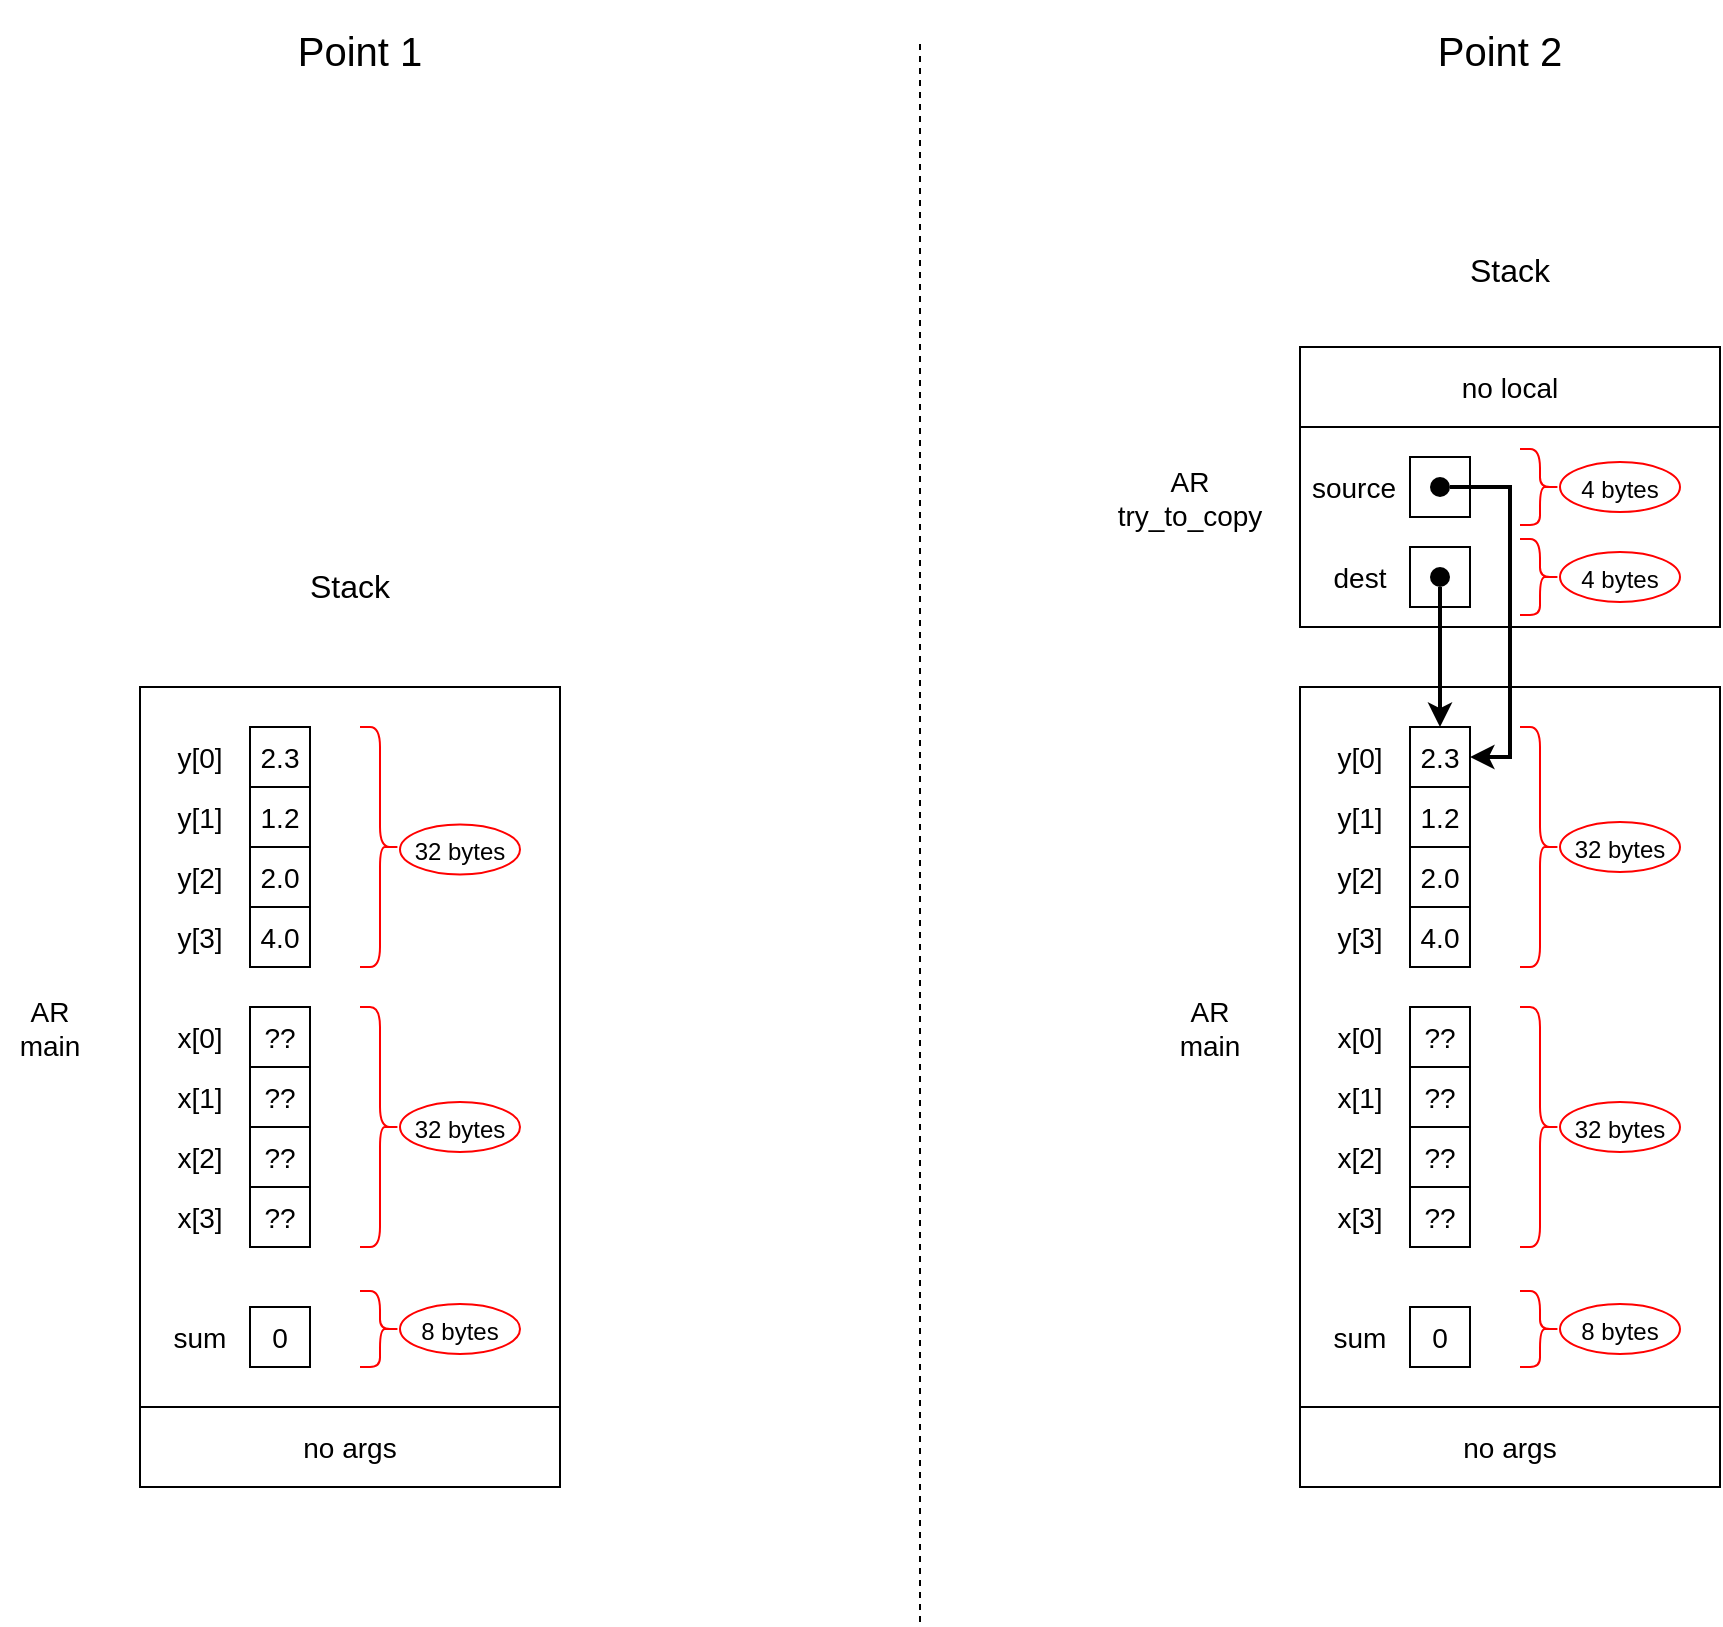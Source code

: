 <mxfile version="15.3.2" type="device" pages="3"><diagram id="lGMo6IQFbhf5PYQ6tMmh" name="A1"><mxGraphModel dx="1422" dy="794" grid="1" gridSize="10" guides="1" tooltips="1" connect="1" arrows="1" fold="1" page="1" pageScale="1" pageWidth="1100" pageHeight="850" math="0" shadow="0"><root><mxCell id="LYU6GocmiUhITjtpcnMV-0"/><mxCell id="LYU6GocmiUhITjtpcnMV-1" parent="LYU6GocmiUhITjtpcnMV-0"/><mxCell id="AJ4V7XT_SG3R0-N5jsiR-10" value="&lt;font style=&quot;font-size: 20px&quot;&gt;Point 1&lt;/font&gt;" style="text;html=1;strokeColor=none;fillColor=none;align=center;verticalAlign=middle;whiteSpace=wrap;rounded=0;fontSize=14;" parent="LYU6GocmiUhITjtpcnMV-1" vertex="1"><mxGeometry x="230" y="10" width="100" height="50" as="geometry"/></mxCell><mxCell id="AJ4V7XT_SG3R0-N5jsiR-12" value="&lt;font style=&quot;font-size: 16px&quot;&gt;Stack&lt;/font&gt;" style="text;html=1;strokeColor=none;fillColor=none;align=center;verticalAlign=middle;whiteSpace=wrap;rounded=0;fontSize=14;" parent="LYU6GocmiUhITjtpcnMV-1" vertex="1"><mxGeometry x="245" y="287.5" width="60" height="30" as="geometry"/></mxCell><mxCell id="AJ4V7XT_SG3R0-N5jsiR-14" value="&lt;font style=&quot;font-size: 14px&quot;&gt;AR&lt;br&gt;main&lt;br&gt;&lt;/font&gt;" style="text;html=1;strokeColor=none;fillColor=none;align=center;verticalAlign=middle;whiteSpace=wrap;rounded=0;fontSize=14;" parent="LYU6GocmiUhITjtpcnMV-1" vertex="1"><mxGeometry x="100" y="493.5" width="50" height="60" as="geometry"/></mxCell><mxCell id="AJ4V7XT_SG3R0-N5jsiR-8" value="" style="rounded=0;whiteSpace=wrap;html=1;fontSize=14;" parent="LYU6GocmiUhITjtpcnMV-1" vertex="1"><mxGeometry x="170" y="353.5" width="210" height="360" as="geometry"/></mxCell><mxCell id="AJ4V7XT_SG3R0-N5jsiR-9" value="no args" style="rounded=0;whiteSpace=wrap;html=1;fontSize=14;" parent="LYU6GocmiUhITjtpcnMV-1" vertex="1"><mxGeometry x="170" y="713.5" width="210" height="40" as="geometry"/></mxCell><mxCell id="AJ4V7XT_SG3R0-N5jsiR-15" value="??" style="rounded=0;whiteSpace=wrap;html=1;fontSize=14;" parent="LYU6GocmiUhITjtpcnMV-1" vertex="1"><mxGeometry x="225" y="513.5" width="30" height="30" as="geometry"/></mxCell><mxCell id="AJ4V7XT_SG3R0-N5jsiR-17" value="x[0]" style="text;html=1;strokeColor=none;fillColor=none;align=center;verticalAlign=middle;whiteSpace=wrap;rounded=0;fontSize=14;" parent="LYU6GocmiUhITjtpcnMV-1" vertex="1"><mxGeometry x="180" y="518.5" width="40" height="20" as="geometry"/></mxCell><mxCell id="AJ4V7XT_SG3R0-N5jsiR-19" value="??" style="rounded=0;whiteSpace=wrap;html=1;fontSize=14;" parent="LYU6GocmiUhITjtpcnMV-1" vertex="1"><mxGeometry x="225" y="543.5" width="30" height="30" as="geometry"/></mxCell><mxCell id="AJ4V7XT_SG3R0-N5jsiR-20" value="x[1]" style="text;html=1;strokeColor=none;fillColor=none;align=center;verticalAlign=middle;whiteSpace=wrap;rounded=0;fontSize=14;" parent="LYU6GocmiUhITjtpcnMV-1" vertex="1"><mxGeometry x="180" y="548.5" width="40" height="20" as="geometry"/></mxCell><mxCell id="AJ4V7XT_SG3R0-N5jsiR-21" value="??" style="rounded=0;whiteSpace=wrap;html=1;fontSize=14;" parent="LYU6GocmiUhITjtpcnMV-1" vertex="1"><mxGeometry x="225" y="573.5" width="30" height="30" as="geometry"/></mxCell><mxCell id="AJ4V7XT_SG3R0-N5jsiR-22" value="x[2]" style="text;html=1;strokeColor=none;fillColor=none;align=center;verticalAlign=middle;whiteSpace=wrap;rounded=0;fontSize=14;" parent="LYU6GocmiUhITjtpcnMV-1" vertex="1"><mxGeometry x="180" y="578.5" width="40" height="20" as="geometry"/></mxCell><mxCell id="AJ4V7XT_SG3R0-N5jsiR-23" value="??" style="rounded=0;whiteSpace=wrap;html=1;fontSize=14;" parent="LYU6GocmiUhITjtpcnMV-1" vertex="1"><mxGeometry x="225" y="603.5" width="30" height="30" as="geometry"/></mxCell><mxCell id="AJ4V7XT_SG3R0-N5jsiR-24" value="x[3]" style="text;html=1;strokeColor=none;fillColor=none;align=center;verticalAlign=middle;whiteSpace=wrap;rounded=0;fontSize=14;" parent="LYU6GocmiUhITjtpcnMV-1" vertex="1"><mxGeometry x="180" y="608.5" width="40" height="20" as="geometry"/></mxCell><mxCell id="AJ4V7XT_SG3R0-N5jsiR-25" value="2.3" style="rounded=0;whiteSpace=wrap;html=1;fontSize=14;" parent="LYU6GocmiUhITjtpcnMV-1" vertex="1"><mxGeometry x="225" y="373.5" width="30" height="30" as="geometry"/></mxCell><mxCell id="AJ4V7XT_SG3R0-N5jsiR-26" value="y[0]" style="text;html=1;strokeColor=none;fillColor=none;align=center;verticalAlign=middle;whiteSpace=wrap;rounded=0;fontSize=14;" parent="LYU6GocmiUhITjtpcnMV-1" vertex="1"><mxGeometry x="180" y="378.5" width="40" height="20" as="geometry"/></mxCell><mxCell id="AJ4V7XT_SG3R0-N5jsiR-27" value="1.2" style="rounded=0;whiteSpace=wrap;html=1;fontSize=14;" parent="LYU6GocmiUhITjtpcnMV-1" vertex="1"><mxGeometry x="225" y="403.5" width="30" height="30" as="geometry"/></mxCell><mxCell id="AJ4V7XT_SG3R0-N5jsiR-28" value="y[1]" style="text;html=1;strokeColor=none;fillColor=none;align=center;verticalAlign=middle;whiteSpace=wrap;rounded=0;fontSize=14;" parent="LYU6GocmiUhITjtpcnMV-1" vertex="1"><mxGeometry x="180" y="408.5" width="40" height="20" as="geometry"/></mxCell><mxCell id="AJ4V7XT_SG3R0-N5jsiR-29" value="2.0" style="rounded=0;whiteSpace=wrap;html=1;fontSize=14;" parent="LYU6GocmiUhITjtpcnMV-1" vertex="1"><mxGeometry x="225" y="433.5" width="30" height="30" as="geometry"/></mxCell><mxCell id="AJ4V7XT_SG3R0-N5jsiR-30" value="y[2]" style="text;html=1;strokeColor=none;fillColor=none;align=center;verticalAlign=middle;whiteSpace=wrap;rounded=0;fontSize=14;" parent="LYU6GocmiUhITjtpcnMV-1" vertex="1"><mxGeometry x="180" y="438.5" width="40" height="20" as="geometry"/></mxCell><mxCell id="AJ4V7XT_SG3R0-N5jsiR-31" value="4.0" style="rounded=0;whiteSpace=wrap;html=1;fontSize=14;" parent="LYU6GocmiUhITjtpcnMV-1" vertex="1"><mxGeometry x="225" y="463.5" width="30" height="30" as="geometry"/></mxCell><mxCell id="AJ4V7XT_SG3R0-N5jsiR-32" value="y[3]" style="text;html=1;strokeColor=none;fillColor=none;align=center;verticalAlign=middle;whiteSpace=wrap;rounded=0;fontSize=14;" parent="LYU6GocmiUhITjtpcnMV-1" vertex="1"><mxGeometry x="180" y="468.5" width="40" height="20" as="geometry"/></mxCell><mxCell id="AJ4V7XT_SG3R0-N5jsiR-33" value="0" style="rounded=0;whiteSpace=wrap;html=1;fontSize=14;" parent="LYU6GocmiUhITjtpcnMV-1" vertex="1"><mxGeometry x="225" y="663.5" width="30" height="30" as="geometry"/></mxCell><mxCell id="AJ4V7XT_SG3R0-N5jsiR-34" value="sum" style="text;html=1;strokeColor=none;fillColor=none;align=center;verticalAlign=middle;whiteSpace=wrap;rounded=0;fontSize=14;" parent="LYU6GocmiUhITjtpcnMV-1" vertex="1"><mxGeometry x="180" y="668.5" width="40" height="20" as="geometry"/></mxCell><mxCell id="AJ4V7XT_SG3R0-N5jsiR-35" value="" style="endArrow=none;dashed=1;html=1;fontSize=14;" parent="LYU6GocmiUhITjtpcnMV-1" edge="1"><mxGeometry width="50" height="50" relative="1" as="geometry"><mxPoint x="560" y="821" as="sourcePoint"/><mxPoint x="560" y="29" as="targetPoint"/></mxGeometry></mxCell><mxCell id="AJ4V7XT_SG3R0-N5jsiR-36" value="&lt;font style=&quot;font-size: 20px&quot;&gt;Point 2&lt;/font&gt;" style="text;html=1;strokeColor=none;fillColor=none;align=center;verticalAlign=middle;whiteSpace=wrap;rounded=0;fontSize=14;" parent="LYU6GocmiUhITjtpcnMV-1" vertex="1"><mxGeometry x="800" y="10" width="100" height="50" as="geometry"/></mxCell><mxCell id="AJ4V7XT_SG3R0-N5jsiR-37" value="&lt;font style=&quot;font-size: 16px&quot;&gt;Stack&lt;/font&gt;" style="text;html=1;strokeColor=none;fillColor=none;align=center;verticalAlign=middle;whiteSpace=wrap;rounded=0;fontSize=14;" parent="LYU6GocmiUhITjtpcnMV-1" vertex="1"><mxGeometry x="825" y="130" width="60" height="30" as="geometry"/></mxCell><mxCell id="AJ4V7XT_SG3R0-N5jsiR-79" value="&lt;font style=&quot;font-size: 14px&quot;&gt;AR&lt;br&gt;try_to_copy&lt;br&gt;&lt;/font&gt;" style="text;html=1;strokeColor=none;fillColor=none;align=center;verticalAlign=middle;whiteSpace=wrap;rounded=0;fontSize=14;" parent="LYU6GocmiUhITjtpcnMV-1" vertex="1"><mxGeometry x="650" y="228.5" width="90" height="60" as="geometry"/></mxCell><mxCell id="AJ4V7XT_SG3R0-N5jsiR-80" value="" style="rounded=0;whiteSpace=wrap;html=1;fontSize=14;" parent="LYU6GocmiUhITjtpcnMV-1" vertex="1"><mxGeometry x="750" y="223.5" width="210" height="100" as="geometry"/></mxCell><mxCell id="AJ4V7XT_SG3R0-N5jsiR-82" value="" style="rounded=0;whiteSpace=wrap;html=1;fontSize=14;" parent="LYU6GocmiUhITjtpcnMV-1" vertex="1"><mxGeometry x="805" y="283.5" width="30" height="30" as="geometry"/></mxCell><mxCell id="AJ4V7XT_SG3R0-N5jsiR-83" value="dest" style="text;html=1;strokeColor=none;fillColor=none;align=center;verticalAlign=middle;whiteSpace=wrap;rounded=0;fontSize=14;" parent="LYU6GocmiUhITjtpcnMV-1" vertex="1"><mxGeometry x="763" y="288.5" width="34" height="20" as="geometry"/></mxCell><mxCell id="AJ4V7XT_SG3R0-N5jsiR-90" value="" style="rounded=0;whiteSpace=wrap;html=1;fontSize=14;" parent="LYU6GocmiUhITjtpcnMV-1" vertex="1"><mxGeometry x="805" y="238.5" width="30" height="30" as="geometry"/></mxCell><mxCell id="AJ4V7XT_SG3R0-N5jsiR-91" value="source" style="text;html=1;strokeColor=none;fillColor=none;align=center;verticalAlign=middle;whiteSpace=wrap;rounded=0;fontSize=14;" parent="LYU6GocmiUhITjtpcnMV-1" vertex="1"><mxGeometry x="757" y="243.5" width="40" height="20" as="geometry"/></mxCell><mxCell id="AJ4V7XT_SG3R0-N5jsiR-100" value="no local" style="rounded=0;whiteSpace=wrap;html=1;fontSize=14;" parent="LYU6GocmiUhITjtpcnMV-1" vertex="1"><mxGeometry x="750" y="183.5" width="210" height="40" as="geometry"/></mxCell><mxCell id="AJ4V7XT_SG3R0-N5jsiR-104" value="&lt;font style=&quot;font-size: 12px&quot;&gt;32 bytes&lt;/font&gt;" style="ellipse;whiteSpace=wrap;html=1;fontSize=14;strokeColor=#FF0000;strokeWidth=1;" parent="LYU6GocmiUhITjtpcnMV-1" vertex="1"><mxGeometry x="300" y="422.25" width="60" height="25" as="geometry"/></mxCell><mxCell id="AJ4V7XT_SG3R0-N5jsiR-105" value="" style="shape=curlyBracket;whiteSpace=wrap;html=1;rounded=1;flipH=1;fontSize=14;strokeColor=#FF0000;" parent="LYU6GocmiUhITjtpcnMV-1" vertex="1"><mxGeometry x="280" y="373.5" width="20" height="120" as="geometry"/></mxCell><mxCell id="AJ4V7XT_SG3R0-N5jsiR-107" value="" style="shape=curlyBracket;whiteSpace=wrap;html=1;rounded=1;flipH=1;fontSize=14;strokeColor=#FF0000;" parent="LYU6GocmiUhITjtpcnMV-1" vertex="1"><mxGeometry x="280" y="513.5" width="20" height="120" as="geometry"/></mxCell><mxCell id="AJ4V7XT_SG3R0-N5jsiR-108" value="" style="shape=curlyBracket;whiteSpace=wrap;html=1;rounded=1;flipH=1;fontSize=14;strokeColor=#FF0000;size=0.5;" parent="LYU6GocmiUhITjtpcnMV-1" vertex="1"><mxGeometry x="280" y="655.5" width="20" height="38" as="geometry"/></mxCell><mxCell id="AJ4V7XT_SG3R0-N5jsiR-110" value="&lt;font style=&quot;font-size: 14px&quot;&gt;AR&lt;br&gt;main&lt;br&gt;&lt;/font&gt;" style="text;html=1;strokeColor=none;fillColor=none;align=center;verticalAlign=middle;whiteSpace=wrap;rounded=0;fontSize=14;" parent="LYU6GocmiUhITjtpcnMV-1" vertex="1"><mxGeometry x="680" y="493.5" width="50" height="60" as="geometry"/></mxCell><mxCell id="AJ4V7XT_SG3R0-N5jsiR-111" value="" style="rounded=0;whiteSpace=wrap;html=1;fontSize=14;" parent="LYU6GocmiUhITjtpcnMV-1" vertex="1"><mxGeometry x="750" y="353.5" width="210" height="360" as="geometry"/></mxCell><mxCell id="AJ4V7XT_SG3R0-N5jsiR-112" value="no args" style="rounded=0;whiteSpace=wrap;html=1;fontSize=14;" parent="LYU6GocmiUhITjtpcnMV-1" vertex="1"><mxGeometry x="750" y="713.5" width="210" height="40" as="geometry"/></mxCell><mxCell id="AJ4V7XT_SG3R0-N5jsiR-113" value="??" style="rounded=0;whiteSpace=wrap;html=1;fontSize=14;" parent="LYU6GocmiUhITjtpcnMV-1" vertex="1"><mxGeometry x="805" y="513.5" width="30" height="30" as="geometry"/></mxCell><mxCell id="AJ4V7XT_SG3R0-N5jsiR-114" value="x[0]" style="text;html=1;strokeColor=none;fillColor=none;align=center;verticalAlign=middle;whiteSpace=wrap;rounded=0;fontSize=14;" parent="LYU6GocmiUhITjtpcnMV-1" vertex="1"><mxGeometry x="760" y="518.5" width="40" height="20" as="geometry"/></mxCell><mxCell id="AJ4V7XT_SG3R0-N5jsiR-115" value="??" style="rounded=0;whiteSpace=wrap;html=1;fontSize=14;" parent="LYU6GocmiUhITjtpcnMV-1" vertex="1"><mxGeometry x="805" y="543.5" width="30" height="30" as="geometry"/></mxCell><mxCell id="AJ4V7XT_SG3R0-N5jsiR-116" value="x[1]" style="text;html=1;strokeColor=none;fillColor=none;align=center;verticalAlign=middle;whiteSpace=wrap;rounded=0;fontSize=14;" parent="LYU6GocmiUhITjtpcnMV-1" vertex="1"><mxGeometry x="760" y="548.5" width="40" height="20" as="geometry"/></mxCell><mxCell id="AJ4V7XT_SG3R0-N5jsiR-117" value="??" style="rounded=0;whiteSpace=wrap;html=1;fontSize=14;" parent="LYU6GocmiUhITjtpcnMV-1" vertex="1"><mxGeometry x="805" y="573.5" width="30" height="30" as="geometry"/></mxCell><mxCell id="AJ4V7XT_SG3R0-N5jsiR-118" value="x[2]" style="text;html=1;strokeColor=none;fillColor=none;align=center;verticalAlign=middle;whiteSpace=wrap;rounded=0;fontSize=14;" parent="LYU6GocmiUhITjtpcnMV-1" vertex="1"><mxGeometry x="760" y="578.5" width="40" height="20" as="geometry"/></mxCell><mxCell id="AJ4V7XT_SG3R0-N5jsiR-119" value="??" style="rounded=0;whiteSpace=wrap;html=1;fontSize=14;" parent="LYU6GocmiUhITjtpcnMV-1" vertex="1"><mxGeometry x="805" y="603.5" width="30" height="30" as="geometry"/></mxCell><mxCell id="AJ4V7XT_SG3R0-N5jsiR-120" value="x[3]" style="text;html=1;strokeColor=none;fillColor=none;align=center;verticalAlign=middle;whiteSpace=wrap;rounded=0;fontSize=14;" parent="LYU6GocmiUhITjtpcnMV-1" vertex="1"><mxGeometry x="760" y="608.5" width="40" height="20" as="geometry"/></mxCell><mxCell id="AJ4V7XT_SG3R0-N5jsiR-121" value="2.3" style="rounded=0;whiteSpace=wrap;html=1;fontSize=14;" parent="LYU6GocmiUhITjtpcnMV-1" vertex="1"><mxGeometry x="805" y="373.5" width="30" height="30" as="geometry"/></mxCell><mxCell id="AJ4V7XT_SG3R0-N5jsiR-122" value="y[0]" style="text;html=1;strokeColor=none;fillColor=none;align=center;verticalAlign=middle;whiteSpace=wrap;rounded=0;fontSize=14;" parent="LYU6GocmiUhITjtpcnMV-1" vertex="1"><mxGeometry x="760" y="378.5" width="40" height="20" as="geometry"/></mxCell><mxCell id="AJ4V7XT_SG3R0-N5jsiR-123" value="1.2" style="rounded=0;whiteSpace=wrap;html=1;fontSize=14;" parent="LYU6GocmiUhITjtpcnMV-1" vertex="1"><mxGeometry x="805" y="403.5" width="30" height="30" as="geometry"/></mxCell><mxCell id="AJ4V7XT_SG3R0-N5jsiR-124" value="y[1]" style="text;html=1;strokeColor=none;fillColor=none;align=center;verticalAlign=middle;whiteSpace=wrap;rounded=0;fontSize=14;" parent="LYU6GocmiUhITjtpcnMV-1" vertex="1"><mxGeometry x="760" y="408.5" width="40" height="20" as="geometry"/></mxCell><mxCell id="AJ4V7XT_SG3R0-N5jsiR-125" value="2.0" style="rounded=0;whiteSpace=wrap;html=1;fontSize=14;" parent="LYU6GocmiUhITjtpcnMV-1" vertex="1"><mxGeometry x="805" y="433.5" width="30" height="30" as="geometry"/></mxCell><mxCell id="AJ4V7XT_SG3R0-N5jsiR-126" value="y[2]" style="text;html=1;strokeColor=none;fillColor=none;align=center;verticalAlign=middle;whiteSpace=wrap;rounded=0;fontSize=14;" parent="LYU6GocmiUhITjtpcnMV-1" vertex="1"><mxGeometry x="760" y="438.5" width="40" height="20" as="geometry"/></mxCell><mxCell id="AJ4V7XT_SG3R0-N5jsiR-127" value="4.0" style="rounded=0;whiteSpace=wrap;html=1;fontSize=14;" parent="LYU6GocmiUhITjtpcnMV-1" vertex="1"><mxGeometry x="805" y="463.5" width="30" height="30" as="geometry"/></mxCell><mxCell id="AJ4V7XT_SG3R0-N5jsiR-128" value="y[3]" style="text;html=1;strokeColor=none;fillColor=none;align=center;verticalAlign=middle;whiteSpace=wrap;rounded=0;fontSize=14;" parent="LYU6GocmiUhITjtpcnMV-1" vertex="1"><mxGeometry x="760" y="468.5" width="40" height="20" as="geometry"/></mxCell><mxCell id="AJ4V7XT_SG3R0-N5jsiR-129" value="0" style="rounded=0;whiteSpace=wrap;html=1;fontSize=14;" parent="LYU6GocmiUhITjtpcnMV-1" vertex="1"><mxGeometry x="805" y="663.5" width="30" height="30" as="geometry"/></mxCell><mxCell id="AJ4V7XT_SG3R0-N5jsiR-130" value="sum" style="text;html=1;strokeColor=none;fillColor=none;align=center;verticalAlign=middle;whiteSpace=wrap;rounded=0;fontSize=14;" parent="LYU6GocmiUhITjtpcnMV-1" vertex="1"><mxGeometry x="760" y="668.5" width="40" height="20" as="geometry"/></mxCell><mxCell id="AJ4V7XT_SG3R0-N5jsiR-132" value="" style="shape=curlyBracket;whiteSpace=wrap;html=1;rounded=1;flipH=1;fontSize=14;strokeColor=#FF0000;" parent="LYU6GocmiUhITjtpcnMV-1" vertex="1"><mxGeometry x="860" y="373.5" width="20" height="120" as="geometry"/></mxCell><mxCell id="AJ4V7XT_SG3R0-N5jsiR-134" value="" style="shape=curlyBracket;whiteSpace=wrap;html=1;rounded=1;flipH=1;fontSize=14;strokeColor=#FF0000;" parent="LYU6GocmiUhITjtpcnMV-1" vertex="1"><mxGeometry x="860" y="513.5" width="20" height="120" as="geometry"/></mxCell><mxCell id="AJ4V7XT_SG3R0-N5jsiR-135" value="" style="shape=curlyBracket;whiteSpace=wrap;html=1;rounded=1;flipH=1;fontSize=14;strokeColor=#FF0000;size=0.5;" parent="LYU6GocmiUhITjtpcnMV-1" vertex="1"><mxGeometry x="860" y="655.5" width="20" height="38" as="geometry"/></mxCell><mxCell id="AJ4V7XT_SG3R0-N5jsiR-137" value="" style="shape=curlyBracket;whiteSpace=wrap;html=1;rounded=1;flipH=1;fontSize=14;strokeColor=#FF0000;size=0.5;" parent="LYU6GocmiUhITjtpcnMV-1" vertex="1"><mxGeometry x="860" y="234.5" width="20" height="38" as="geometry"/></mxCell><mxCell id="AJ4V7XT_SG3R0-N5jsiR-139" value="" style="ellipse;whiteSpace=wrap;html=1;fontSize=14;strokeColor=none;fillColor=#000000;" parent="LYU6GocmiUhITjtpcnMV-1" vertex="1"><mxGeometry x="815" y="248.5" width="10" height="10" as="geometry"/></mxCell><mxCell id="AJ4V7XT_SG3R0-N5jsiR-141" style="edgeStyle=orthogonalEdgeStyle;rounded=0;orthogonalLoop=1;jettySize=auto;html=1;exitX=1;exitY=0.5;exitDx=0;exitDy=0;entryX=1;entryY=0.5;entryDx=0;entryDy=0;fontSize=14;strokeWidth=2;strokeColor=#000000;" parent="LYU6GocmiUhITjtpcnMV-1" source="AJ4V7XT_SG3R0-N5jsiR-139" target="AJ4V7XT_SG3R0-N5jsiR-121" edge="1"><mxGeometry relative="1" as="geometry"><Array as="points"><mxPoint x="855" y="253.5"/><mxPoint x="855" y="388.5"/></Array></mxGeometry></mxCell><mxCell id="AJ4V7XT_SG3R0-N5jsiR-143" style="edgeStyle=orthogonalEdgeStyle;rounded=0;orthogonalLoop=1;jettySize=auto;html=1;exitX=0.5;exitY=1;exitDx=0;exitDy=0;entryX=0.5;entryY=0;entryDx=0;entryDy=0;fontSize=14;strokeColor=#000000;strokeWidth=2;" parent="LYU6GocmiUhITjtpcnMV-1" source="AJ4V7XT_SG3R0-N5jsiR-142" target="AJ4V7XT_SG3R0-N5jsiR-121" edge="1"><mxGeometry relative="1" as="geometry"/></mxCell><mxCell id="AJ4V7XT_SG3R0-N5jsiR-142" value="" style="ellipse;whiteSpace=wrap;html=1;fontSize=14;strokeColor=none;fillColor=#000000;" parent="LYU6GocmiUhITjtpcnMV-1" vertex="1"><mxGeometry x="815" y="293.5" width="10" height="10" as="geometry"/></mxCell><mxCell id="AJ4V7XT_SG3R0-N5jsiR-144" value="" style="shape=curlyBracket;whiteSpace=wrap;html=1;rounded=1;flipH=1;fontSize=14;strokeColor=#FF0000;size=0.5;" parent="LYU6GocmiUhITjtpcnMV-1" vertex="1"><mxGeometry x="860" y="279.5" width="20" height="38" as="geometry"/></mxCell><mxCell id="AJ4V7XT_SG3R0-N5jsiR-146" value="&lt;font style=&quot;font-size: 12px&quot;&gt;32 bytes&lt;/font&gt;" style="ellipse;whiteSpace=wrap;html=1;fontSize=14;strokeColor=#FF0000;strokeWidth=1;" parent="LYU6GocmiUhITjtpcnMV-1" vertex="1"><mxGeometry x="300" y="561" width="60" height="25" as="geometry"/></mxCell><mxCell id="AJ4V7XT_SG3R0-N5jsiR-147" value="&lt;font style=&quot;font-size: 12px&quot;&gt;8 bytes&lt;/font&gt;" style="ellipse;whiteSpace=wrap;html=1;fontSize=14;strokeColor=#FF0000;strokeWidth=1;" parent="LYU6GocmiUhITjtpcnMV-1" vertex="1"><mxGeometry x="300" y="662" width="60" height="25" as="geometry"/></mxCell><mxCell id="AJ4V7XT_SG3R0-N5jsiR-148" value="&lt;font style=&quot;font-size: 12px&quot;&gt;32 bytes&lt;/font&gt;" style="ellipse;whiteSpace=wrap;html=1;fontSize=14;strokeColor=#FF0000;strokeWidth=1;" parent="LYU6GocmiUhITjtpcnMV-1" vertex="1"><mxGeometry x="880" y="421" width="60" height="25" as="geometry"/></mxCell><mxCell id="AJ4V7XT_SG3R0-N5jsiR-149" value="&lt;font style=&quot;font-size: 12px&quot;&gt;32 bytes&lt;/font&gt;" style="ellipse;whiteSpace=wrap;html=1;fontSize=14;strokeColor=#FF0000;strokeWidth=1;" parent="LYU6GocmiUhITjtpcnMV-1" vertex="1"><mxGeometry x="880" y="561" width="60" height="25" as="geometry"/></mxCell><mxCell id="AJ4V7XT_SG3R0-N5jsiR-150" value="&lt;font style=&quot;font-size: 12px&quot;&gt;8 bytes&lt;/font&gt;" style="ellipse;whiteSpace=wrap;html=1;fontSize=14;strokeColor=#FF0000;strokeWidth=1;" parent="LYU6GocmiUhITjtpcnMV-1" vertex="1"><mxGeometry x="880" y="662" width="60" height="25" as="geometry"/></mxCell><mxCell id="AJ4V7XT_SG3R0-N5jsiR-151" value="&lt;font style=&quot;font-size: 12px&quot;&gt;4 bytes&lt;/font&gt;" style="ellipse;whiteSpace=wrap;html=1;fontSize=14;strokeColor=#FF0000;strokeWidth=1;" parent="LYU6GocmiUhITjtpcnMV-1" vertex="1"><mxGeometry x="880" y="241" width="60" height="25" as="geometry"/></mxCell><mxCell id="AJ4V7XT_SG3R0-N5jsiR-152" value="&lt;font style=&quot;font-size: 12px&quot;&gt;4 bytes&lt;/font&gt;" style="ellipse;whiteSpace=wrap;html=1;fontSize=14;strokeColor=#FF0000;strokeWidth=1;" parent="LYU6GocmiUhITjtpcnMV-1" vertex="1"><mxGeometry x="880" y="286" width="60" height="25" as="geometry"/></mxCell></root></mxGraphModel></diagram><diagram name="A2" id="NnWR64lIjAo3PSWOjUz4"><mxGraphModel dx="1422" dy="794" grid="1" gridSize="10" guides="1" tooltips="1" connect="1" arrows="1" fold="1" page="1" pageScale="1" pageWidth="1100" pageHeight="850" math="0" shadow="0"><root><mxCell id="FnMiUFLGYVD5Zbk1E7Tp-0"/><mxCell id="FnMiUFLGYVD5Zbk1E7Tp-1" parent="FnMiUFLGYVD5Zbk1E7Tp-0"/><mxCell id="FnMiUFLGYVD5Zbk1E7Tp-2" value="&lt;font style=&quot;font-size: 20px&quot;&gt;Point 3&lt;/font&gt;" style="text;html=1;strokeColor=none;fillColor=none;align=center;verticalAlign=middle;whiteSpace=wrap;rounded=0;fontSize=14;" parent="FnMiUFLGYVD5Zbk1E7Tp-1" vertex="1"><mxGeometry x="225" y="10" width="100" height="50" as="geometry"/></mxCell><mxCell id="FnMiUFLGYVD5Zbk1E7Tp-3" value="&lt;font style=&quot;font-size: 16px&quot;&gt;Stack&lt;/font&gt;" style="text;html=1;strokeColor=none;fillColor=none;align=center;verticalAlign=middle;whiteSpace=wrap;rounded=0;fontSize=14;" parent="FnMiUFLGYVD5Zbk1E7Tp-1" vertex="1"><mxGeometry x="245" y="170" width="60" height="30" as="geometry"/></mxCell><mxCell id="FnMiUFLGYVD5Zbk1E7Tp-4" value="&lt;font style=&quot;font-size: 14px&quot;&gt;AR&lt;br&gt;main&lt;br&gt;&lt;/font&gt;" style="text;html=1;strokeColor=none;fillColor=none;align=center;verticalAlign=middle;whiteSpace=wrap;rounded=0;fontSize=14;" parent="FnMiUFLGYVD5Zbk1E7Tp-1" vertex="1"><mxGeometry x="100" y="493.5" width="50" height="60" as="geometry"/></mxCell><mxCell id="FnMiUFLGYVD5Zbk1E7Tp-5" value="" style="rounded=0;whiteSpace=wrap;html=1;fontSize=14;" parent="FnMiUFLGYVD5Zbk1E7Tp-1" vertex="1"><mxGeometry x="170" y="353.5" width="210" height="360" as="geometry"/></mxCell><mxCell id="FnMiUFLGYVD5Zbk1E7Tp-6" value="no args" style="rounded=0;whiteSpace=wrap;html=1;fontSize=14;" parent="FnMiUFLGYVD5Zbk1E7Tp-1" vertex="1"><mxGeometry x="170" y="713.5" width="210" height="40" as="geometry"/></mxCell><mxCell id="FnMiUFLGYVD5Zbk1E7Tp-7" value="??" style="rounded=0;whiteSpace=wrap;html=1;fontSize=14;" parent="FnMiUFLGYVD5Zbk1E7Tp-1" vertex="1"><mxGeometry x="225" y="513.5" width="30" height="30" as="geometry"/></mxCell><mxCell id="FnMiUFLGYVD5Zbk1E7Tp-8" value="x[0]" style="text;html=1;strokeColor=none;fillColor=none;align=center;verticalAlign=middle;whiteSpace=wrap;rounded=0;fontSize=14;" parent="FnMiUFLGYVD5Zbk1E7Tp-1" vertex="1"><mxGeometry x="180" y="518.5" width="40" height="20" as="geometry"/></mxCell><mxCell id="FnMiUFLGYVD5Zbk1E7Tp-9" value="??" style="rounded=0;whiteSpace=wrap;html=1;fontSize=14;" parent="FnMiUFLGYVD5Zbk1E7Tp-1" vertex="1"><mxGeometry x="225" y="543.5" width="30" height="30" as="geometry"/></mxCell><mxCell id="FnMiUFLGYVD5Zbk1E7Tp-10" value="x[1]" style="text;html=1;strokeColor=none;fillColor=none;align=center;verticalAlign=middle;whiteSpace=wrap;rounded=0;fontSize=14;" parent="FnMiUFLGYVD5Zbk1E7Tp-1" vertex="1"><mxGeometry x="180" y="548.5" width="40" height="20" as="geometry"/></mxCell><mxCell id="FnMiUFLGYVD5Zbk1E7Tp-11" value="??" style="rounded=0;whiteSpace=wrap;html=1;fontSize=14;" parent="FnMiUFLGYVD5Zbk1E7Tp-1" vertex="1"><mxGeometry x="225" y="573.5" width="30" height="30" as="geometry"/></mxCell><mxCell id="FnMiUFLGYVD5Zbk1E7Tp-12" value="x[2]" style="text;html=1;strokeColor=none;fillColor=none;align=center;verticalAlign=middle;whiteSpace=wrap;rounded=0;fontSize=14;" parent="FnMiUFLGYVD5Zbk1E7Tp-1" vertex="1"><mxGeometry x="180" y="578.5" width="40" height="20" as="geometry"/></mxCell><mxCell id="FnMiUFLGYVD5Zbk1E7Tp-13" value="49.0" style="rounded=0;whiteSpace=wrap;html=1;fontSize=14;" parent="FnMiUFLGYVD5Zbk1E7Tp-1" vertex="1"><mxGeometry x="225" y="603.5" width="30" height="30" as="geometry"/></mxCell><mxCell id="FnMiUFLGYVD5Zbk1E7Tp-14" value="x[3]" style="text;html=1;strokeColor=none;fillColor=none;align=center;verticalAlign=middle;whiteSpace=wrap;rounded=0;fontSize=14;" parent="FnMiUFLGYVD5Zbk1E7Tp-1" vertex="1"><mxGeometry x="180" y="608.5" width="40" height="20" as="geometry"/></mxCell><mxCell id="FnMiUFLGYVD5Zbk1E7Tp-15" value="2.3" style="rounded=0;whiteSpace=wrap;html=1;fontSize=14;" parent="FnMiUFLGYVD5Zbk1E7Tp-1" vertex="1"><mxGeometry x="225" y="373.5" width="30" height="30" as="geometry"/></mxCell><mxCell id="FnMiUFLGYVD5Zbk1E7Tp-16" value="y[0]" style="text;html=1;strokeColor=none;fillColor=none;align=center;verticalAlign=middle;whiteSpace=wrap;rounded=0;fontSize=14;" parent="FnMiUFLGYVD5Zbk1E7Tp-1" vertex="1"><mxGeometry x="180" y="378.5" width="40" height="20" as="geometry"/></mxCell><mxCell id="FnMiUFLGYVD5Zbk1E7Tp-17" value="1.2" style="rounded=0;whiteSpace=wrap;html=1;fontSize=14;" parent="FnMiUFLGYVD5Zbk1E7Tp-1" vertex="1"><mxGeometry x="225" y="403.5" width="30" height="30" as="geometry"/></mxCell><mxCell id="FnMiUFLGYVD5Zbk1E7Tp-18" value="y[1]" style="text;html=1;strokeColor=none;fillColor=none;align=center;verticalAlign=middle;whiteSpace=wrap;rounded=0;fontSize=14;" parent="FnMiUFLGYVD5Zbk1E7Tp-1" vertex="1"><mxGeometry x="180" y="408.5" width="40" height="20" as="geometry"/></mxCell><mxCell id="FnMiUFLGYVD5Zbk1E7Tp-19" value="2.0" style="rounded=0;whiteSpace=wrap;html=1;fontSize=14;" parent="FnMiUFLGYVD5Zbk1E7Tp-1" vertex="1"><mxGeometry x="225" y="433.5" width="30" height="30" as="geometry"/></mxCell><mxCell id="FnMiUFLGYVD5Zbk1E7Tp-20" value="y[2]" style="text;html=1;strokeColor=none;fillColor=none;align=center;verticalAlign=middle;whiteSpace=wrap;rounded=0;fontSize=14;" parent="FnMiUFLGYVD5Zbk1E7Tp-1" vertex="1"><mxGeometry x="180" y="438.5" width="40" height="20" as="geometry"/></mxCell><mxCell id="FnMiUFLGYVD5Zbk1E7Tp-21" value="4.0" style="rounded=0;whiteSpace=wrap;html=1;fontSize=14;" parent="FnMiUFLGYVD5Zbk1E7Tp-1" vertex="1"><mxGeometry x="225" y="463.5" width="30" height="30" as="geometry"/></mxCell><mxCell id="FnMiUFLGYVD5Zbk1E7Tp-22" value="y[3]" style="text;html=1;strokeColor=none;fillColor=none;align=center;verticalAlign=middle;whiteSpace=wrap;rounded=0;fontSize=14;" parent="FnMiUFLGYVD5Zbk1E7Tp-1" vertex="1"><mxGeometry x="180" y="468.5" width="40" height="20" as="geometry"/></mxCell><mxCell id="FnMiUFLGYVD5Zbk1E7Tp-23" value="0" style="rounded=0;whiteSpace=wrap;html=1;fontSize=14;" parent="FnMiUFLGYVD5Zbk1E7Tp-1" vertex="1"><mxGeometry x="225" y="663.5" width="30" height="30" as="geometry"/></mxCell><mxCell id="FnMiUFLGYVD5Zbk1E7Tp-24" value="sum" style="text;html=1;strokeColor=none;fillColor=none;align=center;verticalAlign=middle;whiteSpace=wrap;rounded=0;fontSize=14;" parent="FnMiUFLGYVD5Zbk1E7Tp-1" vertex="1"><mxGeometry x="180" y="668.5" width="40" height="20" as="geometry"/></mxCell><mxCell id="FnMiUFLGYVD5Zbk1E7Tp-25" value="" style="endArrow=none;dashed=1;html=1;fontSize=14;" parent="FnMiUFLGYVD5Zbk1E7Tp-1" edge="1"><mxGeometry width="50" height="50" relative="1" as="geometry"><mxPoint x="560" y="821" as="sourcePoint"/><mxPoint x="560" y="29" as="targetPoint"/></mxGeometry></mxCell><mxCell id="FnMiUFLGYVD5Zbk1E7Tp-26" value="&lt;font style=&quot;font-size: 20px&quot;&gt;Point 4&lt;/font&gt;" style="text;html=1;strokeColor=none;fillColor=none;align=center;verticalAlign=middle;whiteSpace=wrap;rounded=0;fontSize=14;" parent="FnMiUFLGYVD5Zbk1E7Tp-1" vertex="1"><mxGeometry x="800" y="10" width="100" height="50" as="geometry"/></mxCell><mxCell id="FnMiUFLGYVD5Zbk1E7Tp-27" value="&lt;font style=&quot;font-size: 16px&quot;&gt;Stack&lt;/font&gt;" style="text;html=1;strokeColor=none;fillColor=none;align=center;verticalAlign=middle;whiteSpace=wrap;rounded=0;fontSize=14;" parent="FnMiUFLGYVD5Zbk1E7Tp-1" vertex="1"><mxGeometry x="825" y="170" width="60" height="30" as="geometry"/></mxCell><mxCell id="FnMiUFLGYVD5Zbk1E7Tp-28" value="&lt;font style=&quot;font-size: 14px&quot;&gt;AR&lt;br&gt;add_them&lt;br&gt;&lt;/font&gt;" style="text;html=1;strokeColor=none;fillColor=none;align=center;verticalAlign=middle;whiteSpace=wrap;rounded=0;fontSize=14;" parent="FnMiUFLGYVD5Zbk1E7Tp-1" vertex="1"><mxGeometry x="650" y="235" width="90" height="60" as="geometry"/></mxCell><mxCell id="FnMiUFLGYVD5Zbk1E7Tp-29" value="" style="rounded=0;whiteSpace=wrap;html=1;fontSize=14;" parent="FnMiUFLGYVD5Zbk1E7Tp-1" vertex="1"><mxGeometry x="750" y="270" width="210" height="60" as="geometry"/></mxCell><mxCell id="FnMiUFLGYVD5Zbk1E7Tp-30" value="" style="rounded=0;whiteSpace=wrap;html=1;fontSize=14;" parent="FnMiUFLGYVD5Zbk1E7Tp-1" vertex="1"><mxGeometry x="805" y="290" width="30" height="30" as="geometry"/></mxCell><mxCell id="FnMiUFLGYVD5Zbk1E7Tp-31" value="arg" style="text;html=1;strokeColor=none;fillColor=none;align=center;verticalAlign=middle;whiteSpace=wrap;rounded=0;fontSize=14;" parent="FnMiUFLGYVD5Zbk1E7Tp-1" vertex="1"><mxGeometry x="763" y="295" width="34" height="20" as="geometry"/></mxCell><mxCell id="FnMiUFLGYVD5Zbk1E7Tp-34" value="no local" style="rounded=0;whiteSpace=wrap;html=1;fontSize=14;" parent="FnMiUFLGYVD5Zbk1E7Tp-1" vertex="1"><mxGeometry x="750" y="230" width="210" height="40" as="geometry"/></mxCell><mxCell id="FnMiUFLGYVD5Zbk1E7Tp-35" value="&lt;font style=&quot;font-size: 12px&quot;&gt;32 bytes&lt;/font&gt;" style="ellipse;whiteSpace=wrap;html=1;fontSize=14;strokeColor=#FF0000;strokeWidth=1;" parent="FnMiUFLGYVD5Zbk1E7Tp-1" vertex="1"><mxGeometry x="300" y="422.25" width="60" height="25" as="geometry"/></mxCell><mxCell id="FnMiUFLGYVD5Zbk1E7Tp-36" value="" style="shape=curlyBracket;whiteSpace=wrap;html=1;rounded=1;flipH=1;fontSize=14;strokeColor=#FF0000;" parent="FnMiUFLGYVD5Zbk1E7Tp-1" vertex="1"><mxGeometry x="280" y="373.5" width="20" height="120" as="geometry"/></mxCell><mxCell id="FnMiUFLGYVD5Zbk1E7Tp-37" value="" style="shape=curlyBracket;whiteSpace=wrap;html=1;rounded=1;flipH=1;fontSize=14;strokeColor=#FF0000;" parent="FnMiUFLGYVD5Zbk1E7Tp-1" vertex="1"><mxGeometry x="280" y="513.5" width="20" height="120" as="geometry"/></mxCell><mxCell id="FnMiUFLGYVD5Zbk1E7Tp-38" value="" style="shape=curlyBracket;whiteSpace=wrap;html=1;rounded=1;flipH=1;fontSize=14;strokeColor=#FF0000;size=0.5;" parent="FnMiUFLGYVD5Zbk1E7Tp-1" vertex="1"><mxGeometry x="280" y="655.5" width="20" height="38" as="geometry"/></mxCell><mxCell id="FnMiUFLGYVD5Zbk1E7Tp-39" value="&lt;font style=&quot;font-size: 14px&quot;&gt;AR&lt;br&gt;main&lt;br&gt;&lt;/font&gt;" style="text;html=1;strokeColor=none;fillColor=none;align=center;verticalAlign=middle;whiteSpace=wrap;rounded=0;fontSize=14;" parent="FnMiUFLGYVD5Zbk1E7Tp-1" vertex="1"><mxGeometry x="680" y="493.5" width="50" height="60" as="geometry"/></mxCell><mxCell id="FnMiUFLGYVD5Zbk1E7Tp-40" value="" style="rounded=0;whiteSpace=wrap;html=1;fontSize=14;" parent="FnMiUFLGYVD5Zbk1E7Tp-1" vertex="1"><mxGeometry x="750" y="353.5" width="210" height="360" as="geometry"/></mxCell><mxCell id="FnMiUFLGYVD5Zbk1E7Tp-41" value="no args" style="rounded=0;whiteSpace=wrap;html=1;fontSize=14;" parent="FnMiUFLGYVD5Zbk1E7Tp-1" vertex="1"><mxGeometry x="750" y="713.5" width="210" height="40" as="geometry"/></mxCell><mxCell id="FnMiUFLGYVD5Zbk1E7Tp-42" value="??" style="rounded=0;whiteSpace=wrap;html=1;fontSize=14;" parent="FnMiUFLGYVD5Zbk1E7Tp-1" vertex="1"><mxGeometry x="805" y="513.5" width="30" height="30" as="geometry"/></mxCell><mxCell id="FnMiUFLGYVD5Zbk1E7Tp-43" value="x[0]" style="text;html=1;strokeColor=none;fillColor=none;align=center;verticalAlign=middle;whiteSpace=wrap;rounded=0;fontSize=14;" parent="FnMiUFLGYVD5Zbk1E7Tp-1" vertex="1"><mxGeometry x="760" y="518.5" width="40" height="20" as="geometry"/></mxCell><mxCell id="FnMiUFLGYVD5Zbk1E7Tp-44" value="??" style="rounded=0;whiteSpace=wrap;html=1;fontSize=14;" parent="FnMiUFLGYVD5Zbk1E7Tp-1" vertex="1"><mxGeometry x="805" y="543.5" width="30" height="30" as="geometry"/></mxCell><mxCell id="FnMiUFLGYVD5Zbk1E7Tp-45" value="x[1]" style="text;html=1;strokeColor=none;fillColor=none;align=center;verticalAlign=middle;whiteSpace=wrap;rounded=0;fontSize=14;" parent="FnMiUFLGYVD5Zbk1E7Tp-1" vertex="1"><mxGeometry x="760" y="548.5" width="40" height="20" as="geometry"/></mxCell><mxCell id="FnMiUFLGYVD5Zbk1E7Tp-46" value="??" style="rounded=0;whiteSpace=wrap;html=1;fontSize=14;" parent="FnMiUFLGYVD5Zbk1E7Tp-1" vertex="1"><mxGeometry x="805" y="573.5" width="30" height="30" as="geometry"/></mxCell><mxCell id="FnMiUFLGYVD5Zbk1E7Tp-47" value="x[2]" style="text;html=1;strokeColor=none;fillColor=none;align=center;verticalAlign=middle;whiteSpace=wrap;rounded=0;fontSize=14;" parent="FnMiUFLGYVD5Zbk1E7Tp-1" vertex="1"><mxGeometry x="760" y="578.5" width="40" height="20" as="geometry"/></mxCell><mxCell id="FnMiUFLGYVD5Zbk1E7Tp-48" value="49.0" style="rounded=0;whiteSpace=wrap;html=1;fontSize=14;" parent="FnMiUFLGYVD5Zbk1E7Tp-1" vertex="1"><mxGeometry x="805" y="603.5" width="30" height="30" as="geometry"/></mxCell><mxCell id="FnMiUFLGYVD5Zbk1E7Tp-49" value="x[3]" style="text;html=1;strokeColor=none;fillColor=none;align=center;verticalAlign=middle;whiteSpace=wrap;rounded=0;fontSize=14;" parent="FnMiUFLGYVD5Zbk1E7Tp-1" vertex="1"><mxGeometry x="760" y="608.5" width="40" height="20" as="geometry"/></mxCell><mxCell id="FnMiUFLGYVD5Zbk1E7Tp-50" value="2.3" style="rounded=0;whiteSpace=wrap;html=1;fontSize=14;" parent="FnMiUFLGYVD5Zbk1E7Tp-1" vertex="1"><mxGeometry x="800" y="373.5" width="35" height="30" as="geometry"/></mxCell><mxCell id="FnMiUFLGYVD5Zbk1E7Tp-51" value="y[0]" style="text;html=1;strokeColor=none;fillColor=none;align=center;verticalAlign=middle;whiteSpace=wrap;rounded=0;fontSize=14;" parent="FnMiUFLGYVD5Zbk1E7Tp-1" vertex="1"><mxGeometry x="760" y="378.5" width="40" height="20" as="geometry"/></mxCell><mxCell id="FnMiUFLGYVD5Zbk1E7Tp-52" value="-8.25" style="rounded=0;whiteSpace=wrap;html=1;fontSize=14;" parent="FnMiUFLGYVD5Zbk1E7Tp-1" vertex="1"><mxGeometry x="800" y="403.5" width="35" height="30" as="geometry"/></mxCell><mxCell id="FnMiUFLGYVD5Zbk1E7Tp-53" value="y[1]" style="text;html=1;strokeColor=none;fillColor=none;align=center;verticalAlign=middle;whiteSpace=wrap;rounded=0;fontSize=14;" parent="FnMiUFLGYVD5Zbk1E7Tp-1" vertex="1"><mxGeometry x="760" y="408.5" width="40" height="20" as="geometry"/></mxCell><mxCell id="FnMiUFLGYVD5Zbk1E7Tp-54" value="2.0" style="rounded=0;whiteSpace=wrap;html=1;fontSize=14;" parent="FnMiUFLGYVD5Zbk1E7Tp-1" vertex="1"><mxGeometry x="800" y="433.5" width="35" height="30" as="geometry"/></mxCell><mxCell id="FnMiUFLGYVD5Zbk1E7Tp-55" value="y[2]" style="text;html=1;strokeColor=none;fillColor=none;align=center;verticalAlign=middle;whiteSpace=wrap;rounded=0;fontSize=14;" parent="FnMiUFLGYVD5Zbk1E7Tp-1" vertex="1"><mxGeometry x="760" y="438.5" width="40" height="20" as="geometry"/></mxCell><mxCell id="FnMiUFLGYVD5Zbk1E7Tp-56" value="4.0" style="rounded=0;whiteSpace=wrap;html=1;fontSize=14;" parent="FnMiUFLGYVD5Zbk1E7Tp-1" vertex="1"><mxGeometry x="800" y="463.5" width="35" height="30" as="geometry"/></mxCell><mxCell id="FnMiUFLGYVD5Zbk1E7Tp-57" value="y[3]" style="text;html=1;strokeColor=none;fillColor=none;align=center;verticalAlign=middle;whiteSpace=wrap;rounded=0;fontSize=14;" parent="FnMiUFLGYVD5Zbk1E7Tp-1" vertex="1"><mxGeometry x="760" y="468.5" width="40" height="20" as="geometry"/></mxCell><mxCell id="FnMiUFLGYVD5Zbk1E7Tp-58" value="0" style="rounded=0;whiteSpace=wrap;html=1;fontSize=14;" parent="FnMiUFLGYVD5Zbk1E7Tp-1" vertex="1"><mxGeometry x="805" y="663.5" width="30" height="30" as="geometry"/></mxCell><mxCell id="FnMiUFLGYVD5Zbk1E7Tp-59" value="sum" style="text;html=1;strokeColor=none;fillColor=none;align=center;verticalAlign=middle;whiteSpace=wrap;rounded=0;fontSize=14;" parent="FnMiUFLGYVD5Zbk1E7Tp-1" vertex="1"><mxGeometry x="760" y="668.5" width="40" height="20" as="geometry"/></mxCell><mxCell id="FnMiUFLGYVD5Zbk1E7Tp-60" value="" style="shape=curlyBracket;whiteSpace=wrap;html=1;rounded=1;flipH=1;fontSize=14;strokeColor=#FF0000;" parent="FnMiUFLGYVD5Zbk1E7Tp-1" vertex="1"><mxGeometry x="860" y="373.5" width="20" height="120" as="geometry"/></mxCell><mxCell id="FnMiUFLGYVD5Zbk1E7Tp-61" value="" style="shape=curlyBracket;whiteSpace=wrap;html=1;rounded=1;flipH=1;fontSize=14;strokeColor=#FF0000;" parent="FnMiUFLGYVD5Zbk1E7Tp-1" vertex="1"><mxGeometry x="860" y="513.5" width="20" height="120" as="geometry"/></mxCell><mxCell id="FnMiUFLGYVD5Zbk1E7Tp-62" value="" style="shape=curlyBracket;whiteSpace=wrap;html=1;rounded=1;flipH=1;fontSize=14;strokeColor=#FF0000;size=0.5;" parent="FnMiUFLGYVD5Zbk1E7Tp-1" vertex="1"><mxGeometry x="860" y="655.5" width="20" height="38" as="geometry"/></mxCell><mxCell id="FnMiUFLGYVD5Zbk1E7Tp-91" style="edgeStyle=orthogonalEdgeStyle;rounded=0;orthogonalLoop=1;jettySize=auto;html=1;exitX=1;exitY=0.5;exitDx=0;exitDy=0;entryX=1;entryY=0.5;entryDx=0;entryDy=0;fontSize=14;strokeColor=#000000;strokeWidth=2;" parent="FnMiUFLGYVD5Zbk1E7Tp-1" source="FnMiUFLGYVD5Zbk1E7Tp-67" target="FnMiUFLGYVD5Zbk1E7Tp-52" edge="1"><mxGeometry relative="1" as="geometry"><Array as="points"><mxPoint x="850" y="305"/><mxPoint x="850" y="418"/></Array></mxGeometry></mxCell><mxCell id="FnMiUFLGYVD5Zbk1E7Tp-67" value="" style="ellipse;whiteSpace=wrap;html=1;fontSize=14;strokeColor=none;fillColor=#000000;" parent="FnMiUFLGYVD5Zbk1E7Tp-1" vertex="1"><mxGeometry x="815" y="300" width="10" height="10" as="geometry"/></mxCell><mxCell id="FnMiUFLGYVD5Zbk1E7Tp-68" value="" style="shape=curlyBracket;whiteSpace=wrap;html=1;rounded=1;flipH=1;fontSize=14;strokeColor=#FF0000;size=0.5;" parent="FnMiUFLGYVD5Zbk1E7Tp-1" vertex="1"><mxGeometry x="860" y="286" width="20" height="38" as="geometry"/></mxCell><mxCell id="FnMiUFLGYVD5Zbk1E7Tp-69" value="&lt;font style=&quot;font-size: 12px&quot;&gt;32 bytes&lt;/font&gt;" style="ellipse;whiteSpace=wrap;html=1;fontSize=14;strokeColor=#FF0000;strokeWidth=1;" parent="FnMiUFLGYVD5Zbk1E7Tp-1" vertex="1"><mxGeometry x="300" y="561" width="60" height="25" as="geometry"/></mxCell><mxCell id="FnMiUFLGYVD5Zbk1E7Tp-70" value="&lt;font style=&quot;font-size: 12px&quot;&gt;8 bytes&lt;/font&gt;" style="ellipse;whiteSpace=wrap;html=1;fontSize=14;strokeColor=#FF0000;strokeWidth=1;" parent="FnMiUFLGYVD5Zbk1E7Tp-1" vertex="1"><mxGeometry x="300" y="662" width="60" height="25" as="geometry"/></mxCell><mxCell id="FnMiUFLGYVD5Zbk1E7Tp-71" value="&lt;font style=&quot;font-size: 12px&quot;&gt;32 bytes&lt;/font&gt;" style="ellipse;whiteSpace=wrap;html=1;fontSize=14;strokeColor=#FF0000;strokeWidth=1;" parent="FnMiUFLGYVD5Zbk1E7Tp-1" vertex="1"><mxGeometry x="880" y="421" width="60" height="25" as="geometry"/></mxCell><mxCell id="FnMiUFLGYVD5Zbk1E7Tp-72" value="&lt;font style=&quot;font-size: 12px&quot;&gt;32 bytes&lt;/font&gt;" style="ellipse;whiteSpace=wrap;html=1;fontSize=14;strokeColor=#FF0000;strokeWidth=1;" parent="FnMiUFLGYVD5Zbk1E7Tp-1" vertex="1"><mxGeometry x="880" y="561" width="60" height="25" as="geometry"/></mxCell><mxCell id="FnMiUFLGYVD5Zbk1E7Tp-73" value="&lt;font style=&quot;font-size: 12px&quot;&gt;8 bytes&lt;/font&gt;" style="ellipse;whiteSpace=wrap;html=1;fontSize=14;strokeColor=#FF0000;strokeWidth=1;" parent="FnMiUFLGYVD5Zbk1E7Tp-1" vertex="1"><mxGeometry x="880" y="662" width="60" height="25" as="geometry"/></mxCell><mxCell id="FnMiUFLGYVD5Zbk1E7Tp-75" value="&lt;font style=&quot;font-size: 12px&quot;&gt;4 bytes&lt;/font&gt;" style="ellipse;whiteSpace=wrap;html=1;fontSize=14;strokeColor=#FF0000;strokeWidth=1;" parent="FnMiUFLGYVD5Zbk1E7Tp-1" vertex="1"><mxGeometry x="880" y="292.5" width="60" height="25" as="geometry"/></mxCell><mxCell id="FnMiUFLGYVD5Zbk1E7Tp-77" value="&lt;font style=&quot;font-size: 14px&quot;&gt;AR&lt;br&gt;try_to_change&lt;br&gt;&lt;/font&gt;" style="text;html=1;strokeColor=none;fillColor=none;align=center;verticalAlign=middle;whiteSpace=wrap;rounded=0;fontSize=14;" parent="FnMiUFLGYVD5Zbk1E7Tp-1" vertex="1"><mxGeometry x="50" y="250" width="110" height="60" as="geometry"/></mxCell><mxCell id="FnMiUFLGYVD5Zbk1E7Tp-78" value="" style="rounded=0;whiteSpace=wrap;html=1;fontSize=14;" parent="FnMiUFLGYVD5Zbk1E7Tp-1" vertex="1"><mxGeometry x="170" y="270" width="210" height="60" as="geometry"/></mxCell><mxCell id="FnMiUFLGYVD5Zbk1E7Tp-79" value="" style="rounded=0;whiteSpace=wrap;html=1;fontSize=14;" parent="FnMiUFLGYVD5Zbk1E7Tp-1" vertex="1"><mxGeometry x="225" y="290" width="30" height="30" as="geometry"/></mxCell><mxCell id="FnMiUFLGYVD5Zbk1E7Tp-80" value="dest" style="text;html=1;strokeColor=none;fillColor=none;align=center;verticalAlign=middle;whiteSpace=wrap;rounded=0;fontSize=14;" parent="FnMiUFLGYVD5Zbk1E7Tp-1" vertex="1"><mxGeometry x="183" y="295" width="34" height="20" as="geometry"/></mxCell><mxCell id="FnMiUFLGYVD5Zbk1E7Tp-83" value="no local" style="rounded=0;whiteSpace=wrap;html=1;fontSize=14;" parent="FnMiUFLGYVD5Zbk1E7Tp-1" vertex="1"><mxGeometry x="170" y="230" width="210" height="40" as="geometry"/></mxCell><mxCell id="FnMiUFLGYVD5Zbk1E7Tp-90" style="edgeStyle=orthogonalEdgeStyle;rounded=0;orthogonalLoop=1;jettySize=auto;html=1;exitX=1;exitY=0.5;exitDx=0;exitDy=0;entryX=1;entryY=0.5;entryDx=0;entryDy=0;fontSize=14;strokeColor=#000000;strokeWidth=2;" parent="FnMiUFLGYVD5Zbk1E7Tp-1" source="FnMiUFLGYVD5Zbk1E7Tp-86" target="FnMiUFLGYVD5Zbk1E7Tp-7" edge="1"><mxGeometry relative="1" as="geometry"/></mxCell><mxCell id="FnMiUFLGYVD5Zbk1E7Tp-86" value="" style="ellipse;whiteSpace=wrap;html=1;fontSize=14;strokeColor=none;fillColor=#000000;" parent="FnMiUFLGYVD5Zbk1E7Tp-1" vertex="1"><mxGeometry x="235" y="300" width="10" height="10" as="geometry"/></mxCell><mxCell id="FnMiUFLGYVD5Zbk1E7Tp-87" value="" style="shape=curlyBracket;whiteSpace=wrap;html=1;rounded=1;flipH=1;fontSize=14;strokeColor=#FF0000;size=0.5;" parent="FnMiUFLGYVD5Zbk1E7Tp-1" vertex="1"><mxGeometry x="280" y="286" width="20" height="38" as="geometry"/></mxCell><mxCell id="FnMiUFLGYVD5Zbk1E7Tp-89" value="&lt;font style=&quot;font-size: 12px&quot;&gt;4 bytes&lt;/font&gt;" style="ellipse;whiteSpace=wrap;html=1;fontSize=14;strokeColor=#FF0000;strokeWidth=1;" parent="FnMiUFLGYVD5Zbk1E7Tp-1" vertex="1"><mxGeometry x="300" y="292.5" width="60" height="25" as="geometry"/></mxCell></root></mxGraphModel></diagram><diagram id="hFmI3NQ00qGV8YxVDJuX" name="C"><mxGraphModel dx="1673" dy="867" grid="1" gridSize="10" guides="1" tooltips="1" connect="1" arrows="1" fold="1" page="1" pageScale="1" pageWidth="850" pageHeight="1100" math="0" shadow="0"><root><mxCell id="-cz5EqPnyegiP2opaK1p-0"/><mxCell id="-cz5EqPnyegiP2opaK1p-1" parent="-cz5EqPnyegiP2opaK1p-0"/><mxCell id="sM9MlFJDC8UGhaj5vKd3-0" value="&lt;font style=&quot;font-size: 16px&quot;&gt;Stack&lt;/font&gt;" style="text;html=1;strokeColor=none;fillColor=none;align=center;verticalAlign=middle;whiteSpace=wrap;rounded=0;fontSize=14;" vertex="1" parent="-cz5EqPnyegiP2opaK1p-1"><mxGeometry x="265" y="110" width="60" height="30" as="geometry"/></mxCell><mxCell id="sM9MlFJDC8UGhaj5vKd3-1" value="&lt;font style=&quot;font-size: 14px&quot;&gt;AR&lt;br&gt;what&lt;br&gt;&lt;/font&gt;" style="text;html=1;strokeColor=none;fillColor=none;align=center;verticalAlign=middle;whiteSpace=wrap;rounded=0;fontSize=14;" vertex="1" parent="-cz5EqPnyegiP2opaK1p-1"><mxGeometry x="50" y="300" width="90" height="60" as="geometry"/></mxCell><mxCell id="sM9MlFJDC8UGhaj5vKd3-2" value="" style="rounded=0;whiteSpace=wrap;html=1;fontSize=14;" vertex="1" parent="-cz5EqPnyegiP2opaK1p-1"><mxGeometry x="190" y="370" width="210" height="103.5" as="geometry"/></mxCell><mxCell id="sM9MlFJDC8UGhaj5vKd3-3" value="" style="rounded=0;whiteSpace=wrap;html=1;fontSize=14;" vertex="1" parent="-cz5EqPnyegiP2opaK1p-1"><mxGeometry x="350" y="428.5" width="30" height="30" as="geometry"/></mxCell><mxCell id="sM9MlFJDC8UGhaj5vKd3-4" value="a" style="text;html=1;strokeColor=none;fillColor=none;align=center;verticalAlign=middle;whiteSpace=wrap;rounded=0;fontSize=14;" vertex="1" parent="-cz5EqPnyegiP2opaK1p-1"><mxGeometry x="308" y="433.5" width="34" height="20" as="geometry"/></mxCell><mxCell id="sM9MlFJDC8UGhaj5vKd3-5" value="6" style="rounded=0;whiteSpace=wrap;html=1;fontSize=14;" vertex="1" parent="-cz5EqPnyegiP2opaK1p-1"><mxGeometry x="350" y="383.5" width="30" height="30" as="geometry"/></mxCell><mxCell id="sM9MlFJDC8UGhaj5vKd3-6" value="n" style="text;html=1;strokeColor=none;fillColor=none;align=center;verticalAlign=middle;whiteSpace=wrap;rounded=0;fontSize=14;" vertex="1" parent="-cz5EqPnyegiP2opaK1p-1"><mxGeometry x="305" y="388.5" width="40" height="20" as="geometry"/></mxCell><mxCell id="sM9MlFJDC8UGhaj5vKd3-7" value="" style="rounded=0;whiteSpace=wrap;html=1;fontSize=14;" vertex="1" parent="-cz5EqPnyegiP2opaK1p-1"><mxGeometry x="190" y="150" width="210" height="220" as="geometry"/></mxCell><mxCell id="sM9MlFJDC8UGhaj5vKd3-8" value="&lt;font style=&quot;font-size: 14px&quot;&gt;AR&lt;br&gt;main&lt;br&gt;&lt;/font&gt;" style="text;html=1;strokeColor=none;fillColor=none;align=center;verticalAlign=middle;whiteSpace=wrap;rounded=0;fontSize=14;" vertex="1" parent="-cz5EqPnyegiP2opaK1p-1"><mxGeometry x="70" y="688" width="50" height="60" as="geometry"/></mxCell><mxCell id="sM9MlFJDC8UGhaj5vKd3-9" value="" style="rounded=0;whiteSpace=wrap;html=1;fontSize=14;" vertex="1" parent="-cz5EqPnyegiP2opaK1p-1"><mxGeometry x="190" y="500" width="210" height="510" as="geometry"/></mxCell><mxCell id="sM9MlFJDC8UGhaj5vKd3-10" value="no args" style="rounded=0;whiteSpace=wrap;html=1;fontSize=14;" vertex="1" parent="-cz5EqPnyegiP2opaK1p-1"><mxGeometry x="190" y="1010" width="210" height="40" as="geometry"/></mxCell><mxCell id="sM9MlFJDC8UGhaj5vKd3-11" value="99" style="rounded=0;whiteSpace=wrap;html=1;fontSize=14;" vertex="1" parent="-cz5EqPnyegiP2opaK1p-1"><mxGeometry x="350" y="760" width="30" height="30" as="geometry"/></mxCell><mxCell id="sM9MlFJDC8UGhaj5vKd3-12" value="x[0]" style="text;html=1;strokeColor=none;fillColor=none;align=center;verticalAlign=middle;whiteSpace=wrap;rounded=0;fontSize=14;" vertex="1" parent="-cz5EqPnyegiP2opaK1p-1"><mxGeometry x="305" y="765" width="40" height="20" as="geometry"/></mxCell><mxCell id="sM9MlFJDC8UGhaj5vKd3-13" value="0" style="rounded=0;whiteSpace=wrap;html=1;fontSize=14;" vertex="1" parent="-cz5EqPnyegiP2opaK1p-1"><mxGeometry x="350" y="790" width="30" height="30" as="geometry"/></mxCell><mxCell id="sM9MlFJDC8UGhaj5vKd3-14" value="x[1]" style="text;html=1;strokeColor=none;fillColor=none;align=center;verticalAlign=middle;whiteSpace=wrap;rounded=0;fontSize=14;" vertex="1" parent="-cz5EqPnyegiP2opaK1p-1"><mxGeometry x="305" y="795" width="40" height="20" as="geometry"/></mxCell><mxCell id="sM9MlFJDC8UGhaj5vKd3-15" value="0" style="rounded=0;whiteSpace=wrap;html=1;fontSize=14;" vertex="1" parent="-cz5EqPnyegiP2opaK1p-1"><mxGeometry x="350" y="820" width="30" height="30" as="geometry"/></mxCell><mxCell id="sM9MlFJDC8UGhaj5vKd3-16" value="x[2]" style="text;html=1;strokeColor=none;fillColor=none;align=center;verticalAlign=middle;whiteSpace=wrap;rounded=0;fontSize=14;" vertex="1" parent="-cz5EqPnyegiP2opaK1p-1"><mxGeometry x="305" y="825" width="40" height="20" as="geometry"/></mxCell><mxCell id="sM9MlFJDC8UGhaj5vKd3-17" value="-99" style="rounded=0;whiteSpace=wrap;html=1;fontSize=14;" vertex="1" parent="-cz5EqPnyegiP2opaK1p-1"><mxGeometry x="350" y="850" width="30" height="30" as="geometry"/></mxCell><mxCell id="sM9MlFJDC8UGhaj5vKd3-18" value="x[3]" style="text;html=1;strokeColor=none;fillColor=none;align=center;verticalAlign=middle;whiteSpace=wrap;rounded=0;fontSize=14;" vertex="1" parent="-cz5EqPnyegiP2opaK1p-1"><mxGeometry x="305" y="855" width="40" height="20" as="geometry"/></mxCell><mxCell id="sM9MlFJDC8UGhaj5vKd3-19" value="1" style="rounded=0;whiteSpace=wrap;html=1;fontSize=14;" vertex="1" parent="-cz5EqPnyegiP2opaK1p-1"><mxGeometry x="350" y="518" width="30" height="30" as="geometry"/></mxCell><mxCell id="sM9MlFJDC8UGhaj5vKd3-20" value="y[0]" style="text;html=1;strokeColor=none;fillColor=none;align=center;verticalAlign=middle;whiteSpace=wrap;rounded=0;fontSize=14;" vertex="1" parent="-cz5EqPnyegiP2opaK1p-1"><mxGeometry x="305" y="523" width="40" height="20" as="geometry"/></mxCell><mxCell id="sM9MlFJDC8UGhaj5vKd3-21" value="0" style="rounded=0;whiteSpace=wrap;html=1;fontSize=14;" vertex="1" parent="-cz5EqPnyegiP2opaK1p-1"><mxGeometry x="350" y="548" width="30" height="30" as="geometry"/></mxCell><mxCell id="sM9MlFJDC8UGhaj5vKd3-22" value="y[1]" style="text;html=1;strokeColor=none;fillColor=none;align=center;verticalAlign=middle;whiteSpace=wrap;rounded=0;fontSize=14;" vertex="1" parent="-cz5EqPnyegiP2opaK1p-1"><mxGeometry x="305" y="553" width="40" height="20" as="geometry"/></mxCell><mxCell id="sM9MlFJDC8UGhaj5vKd3-23" value="100" style="rounded=0;whiteSpace=wrap;html=1;fontSize=14;" vertex="1" parent="-cz5EqPnyegiP2opaK1p-1"><mxGeometry x="350" y="578" width="30" height="30" as="geometry"/></mxCell><mxCell id="sM9MlFJDC8UGhaj5vKd3-24" value="y[2]" style="text;html=1;strokeColor=none;fillColor=none;align=center;verticalAlign=middle;whiteSpace=wrap;rounded=0;fontSize=14;" vertex="1" parent="-cz5EqPnyegiP2opaK1p-1"><mxGeometry x="305" y="583" width="40" height="20" as="geometry"/></mxCell><mxCell id="sM9MlFJDC8UGhaj5vKd3-25" value="2" style="rounded=0;whiteSpace=wrap;html=1;fontSize=14;" vertex="1" parent="-cz5EqPnyegiP2opaK1p-1"><mxGeometry x="350" y="608" width="30" height="30" as="geometry"/></mxCell><mxCell id="sM9MlFJDC8UGhaj5vKd3-26" value="y[3]" style="text;html=1;strokeColor=none;fillColor=none;align=center;verticalAlign=middle;whiteSpace=wrap;rounded=0;fontSize=14;" vertex="1" parent="-cz5EqPnyegiP2opaK1p-1"><mxGeometry x="305" y="613" width="40" height="20" as="geometry"/></mxCell><mxCell id="sM9MlFJDC8UGhaj5vKd3-27" value="3" style="rounded=0;whiteSpace=wrap;html=1;fontSize=14;" vertex="1" parent="-cz5EqPnyegiP2opaK1p-1"><mxGeometry x="350" y="957.5" width="30" height="30" as="geometry"/></mxCell><mxCell id="sM9MlFJDC8UGhaj5vKd3-28" value="w" style="text;html=1;strokeColor=none;fillColor=none;align=center;verticalAlign=middle;whiteSpace=wrap;rounded=0;fontSize=14;" vertex="1" parent="-cz5EqPnyegiP2opaK1p-1"><mxGeometry x="305" y="962.5" width="40" height="20" as="geometry"/></mxCell><mxCell id="sM9MlFJDC8UGhaj5vKd3-77" style="edgeStyle=orthogonalEdgeStyle;rounded=0;orthogonalLoop=1;jettySize=auto;html=1;entryX=1;entryY=0.5;entryDx=0;entryDy=0;" edge="1" parent="-cz5EqPnyegiP2opaK1p-1" source="sM9MlFJDC8UGhaj5vKd3-36" target="sM9MlFJDC8UGhaj5vKd3-19"><mxGeometry relative="1" as="geometry"><Array as="points"><mxPoint x="420" y="444"/><mxPoint x="420" y="533"/></Array></mxGeometry></mxCell><mxCell id="sM9MlFJDC8UGhaj5vKd3-36" value="" style="ellipse;whiteSpace=wrap;html=1;fontSize=14;strokeColor=none;fillColor=#000000;" vertex="1" parent="-cz5EqPnyegiP2opaK1p-1"><mxGeometry x="360" y="438.5" width="10" height="10" as="geometry"/></mxCell><mxCell id="sM9MlFJDC8UGhaj5vKd3-38" value="&lt;font style=&quot;font-size: 12px&quot;&gt;24 bytes&lt;/font&gt;" style="ellipse;whiteSpace=wrap;html=1;fontSize=14;strokeColor=#FF0000;strokeWidth=1;" vertex="1" parent="-cz5EqPnyegiP2opaK1p-1"><mxGeometry x="210" y="596.5" width="60" height="25" as="geometry"/></mxCell><mxCell id="sM9MlFJDC8UGhaj5vKd3-39" value="&lt;font style=&quot;font-size: 12px&quot;&gt;24 bytes&lt;/font&gt;" style="ellipse;whiteSpace=wrap;html=1;fontSize=14;strokeColor=#FF0000;strokeWidth=1;" vertex="1" parent="-cz5EqPnyegiP2opaK1p-1"><mxGeometry x="210" y="838.5" width="60" height="25" as="geometry"/></mxCell><mxCell id="sM9MlFJDC8UGhaj5vKd3-40" value="&lt;font style=&quot;font-size: 12px&quot;&gt;4 bytes&lt;/font&gt;" style="ellipse;whiteSpace=wrap;html=1;fontSize=14;strokeColor=#FF0000;strokeWidth=1;" vertex="1" parent="-cz5EqPnyegiP2opaK1p-1"><mxGeometry x="210" y="962.5" width="60" height="25" as="geometry"/></mxCell><mxCell id="sM9MlFJDC8UGhaj5vKd3-43" value="0" style="rounded=0;whiteSpace=wrap;html=1;fontSize=14;" vertex="1" parent="-cz5EqPnyegiP2opaK1p-1"><mxGeometry x="350" y="638" width="30" height="30" as="geometry"/></mxCell><mxCell id="sM9MlFJDC8UGhaj5vKd3-44" value="y[4]" style="text;html=1;strokeColor=none;fillColor=none;align=center;verticalAlign=middle;whiteSpace=wrap;rounded=0;fontSize=14;" vertex="1" parent="-cz5EqPnyegiP2opaK1p-1"><mxGeometry x="305" y="643" width="40" height="20" as="geometry"/></mxCell><mxCell id="sM9MlFJDC8UGhaj5vKd3-45" value="3" style="rounded=0;whiteSpace=wrap;html=1;fontSize=14;" vertex="1" parent="-cz5EqPnyegiP2opaK1p-1"><mxGeometry x="350" y="668" width="30" height="30" as="geometry"/></mxCell><mxCell id="sM9MlFJDC8UGhaj5vKd3-46" value="y[5]" style="text;html=1;strokeColor=none;fillColor=none;align=center;verticalAlign=middle;whiteSpace=wrap;rounded=0;fontSize=14;" vertex="1" parent="-cz5EqPnyegiP2opaK1p-1"><mxGeometry x="305" y="673" width="40" height="20" as="geometry"/></mxCell><mxCell id="sM9MlFJDC8UGhaj5vKd3-47" value="0" style="rounded=0;whiteSpace=wrap;html=1;fontSize=14;" vertex="1" parent="-cz5EqPnyegiP2opaK1p-1"><mxGeometry x="350" y="880" width="30" height="30" as="geometry"/></mxCell><mxCell id="sM9MlFJDC8UGhaj5vKd3-48" value="x[4]" style="text;html=1;strokeColor=none;fillColor=none;align=center;verticalAlign=middle;whiteSpace=wrap;rounded=0;fontSize=14;" vertex="1" parent="-cz5EqPnyegiP2opaK1p-1"><mxGeometry x="305" y="885" width="40" height="20" as="geometry"/></mxCell><mxCell id="sM9MlFJDC8UGhaj5vKd3-49" value="0" style="rounded=0;whiteSpace=wrap;html=1;fontSize=14;" vertex="1" parent="-cz5EqPnyegiP2opaK1p-1"><mxGeometry x="350" y="910" width="30" height="30" as="geometry"/></mxCell><mxCell id="sM9MlFJDC8UGhaj5vKd3-50" value="x[5]" style="text;html=1;strokeColor=none;fillColor=none;align=center;verticalAlign=middle;whiteSpace=wrap;rounded=0;fontSize=14;" vertex="1" parent="-cz5EqPnyegiP2opaK1p-1"><mxGeometry x="305" y="915" width="40" height="20" as="geometry"/></mxCell><mxCell id="sM9MlFJDC8UGhaj5vKd3-54" value="" style="shape=curlyBracket;whiteSpace=wrap;html=1;rounded=1;strokeColor=#FF3333;" vertex="1" parent="-cz5EqPnyegiP2opaK1p-1"><mxGeometry x="270" y="518" width="20" height="182" as="geometry"/></mxCell><mxCell id="sM9MlFJDC8UGhaj5vKd3-55" value="" style="shape=curlyBracket;whiteSpace=wrap;html=1;rounded=1;strokeColor=#FF3333;" vertex="1" parent="-cz5EqPnyegiP2opaK1p-1"><mxGeometry x="270" y="760" width="20" height="182" as="geometry"/></mxCell><mxCell id="sM9MlFJDC8UGhaj5vKd3-56" value="" style="shape=curlyBracket;whiteSpace=wrap;html=1;rounded=1;strokeColor=#FF3333;" vertex="1" parent="-cz5EqPnyegiP2opaK1p-1"><mxGeometry x="270" y="957.5" width="20" height="34.5" as="geometry"/></mxCell><mxCell id="sM9MlFJDC8UGhaj5vKd3-58" value="" style="rounded=0;whiteSpace=wrap;html=1;fontSize=14;" vertex="1" parent="-cz5EqPnyegiP2opaK1p-1"><mxGeometry x="350" y="330" width="30" height="30" as="geometry"/></mxCell><mxCell id="sM9MlFJDC8UGhaj5vKd3-81" style="edgeStyle=orthogonalEdgeStyle;rounded=0;orthogonalLoop=1;jettySize=auto;html=1;entryX=1;entryY=0.5;entryDx=0;entryDy=0;" edge="1" parent="-cz5EqPnyegiP2opaK1p-1" source="sM9MlFJDC8UGhaj5vKd3-59" target="sM9MlFJDC8UGhaj5vKd3-23"><mxGeometry relative="1" as="geometry"><Array as="points"><mxPoint x="470" y="345"/><mxPoint x="470" y="593"/></Array></mxGeometry></mxCell><mxCell id="sM9MlFJDC8UGhaj5vKd3-59" value="" style="ellipse;whiteSpace=wrap;html=1;fontSize=14;strokeColor=none;fillColor=#000000;" vertex="1" parent="-cz5EqPnyegiP2opaK1p-1"><mxGeometry x="360" y="340" width="10" height="10" as="geometry"/></mxCell><mxCell id="sM9MlFJDC8UGhaj5vKd3-60" value="max" style="text;html=1;strokeColor=none;fillColor=none;align=center;verticalAlign=middle;whiteSpace=wrap;rounded=0;fontSize=14;" vertex="1" parent="-cz5EqPnyegiP2opaK1p-1"><mxGeometry x="308" y="335" width="34" height="20" as="geometry"/></mxCell><mxCell id="sM9MlFJDC8UGhaj5vKd3-63" value="" style="rounded=0;whiteSpace=wrap;html=1;fontSize=14;" vertex="1" parent="-cz5EqPnyegiP2opaK1p-1"><mxGeometry x="350" y="290" width="30" height="30" as="geometry"/></mxCell><mxCell id="sM9MlFJDC8UGhaj5vKd3-86" style="edgeStyle=orthogonalEdgeStyle;rounded=0;orthogonalLoop=1;jettySize=auto;html=1;entryX=1;entryY=0.5;entryDx=0;entryDy=0;" edge="1" parent="-cz5EqPnyegiP2opaK1p-1" source="sM9MlFJDC8UGhaj5vKd3-64" target="sM9MlFJDC8UGhaj5vKd3-43"><mxGeometry relative="1" as="geometry"><Array as="points"><mxPoint x="510" y="305"/><mxPoint x="510" y="653"/></Array></mxGeometry></mxCell><mxCell id="sM9MlFJDC8UGhaj5vKd3-64" value="" style="ellipse;whiteSpace=wrap;html=1;fontSize=14;strokeColor=none;fillColor=#000000;" vertex="1" parent="-cz5EqPnyegiP2opaK1p-1"><mxGeometry x="360" y="300" width="10" height="10" as="geometry"/></mxCell><mxCell id="sM9MlFJDC8UGhaj5vKd3-65" value="min" style="text;html=1;strokeColor=none;fillColor=none;align=center;verticalAlign=middle;whiteSpace=wrap;rounded=0;fontSize=14;" vertex="1" parent="-cz5EqPnyegiP2opaK1p-1"><mxGeometry x="308" y="295" width="34" height="20" as="geometry"/></mxCell><mxCell id="sM9MlFJDC8UGhaj5vKd3-66" value="" style="rounded=0;whiteSpace=wrap;html=1;fontSize=14;" vertex="1" parent="-cz5EqPnyegiP2opaK1p-1"><mxGeometry x="350" y="250" width="30" height="30" as="geometry"/></mxCell><mxCell id="sM9MlFJDC8UGhaj5vKd3-80" style="edgeStyle=orthogonalEdgeStyle;rounded=0;orthogonalLoop=1;jettySize=auto;html=1;entryX=1;entryY=0.5;entryDx=0;entryDy=0;" edge="1" parent="-cz5EqPnyegiP2opaK1p-1" source="sM9MlFJDC8UGhaj5vKd3-67" target="sM9MlFJDC8UGhaj5vKd3-79"><mxGeometry relative="1" as="geometry"><Array as="points"><mxPoint x="590" y="265"/><mxPoint x="590" y="713"/></Array></mxGeometry></mxCell><mxCell id="sM9MlFJDC8UGhaj5vKd3-67" value="" style="ellipse;whiteSpace=wrap;html=1;fontSize=14;strokeColor=none;fillColor=#000000;" vertex="1" parent="-cz5EqPnyegiP2opaK1p-1"><mxGeometry x="360" y="260" width="10" height="10" as="geometry"/></mxCell><mxCell id="sM9MlFJDC8UGhaj5vKd3-68" value="guard" style="text;html=1;strokeColor=none;fillColor=none;align=center;verticalAlign=middle;whiteSpace=wrap;rounded=0;fontSize=14;" vertex="1" parent="-cz5EqPnyegiP2opaK1p-1"><mxGeometry x="308" y="255" width="34" height="20" as="geometry"/></mxCell><mxCell id="sM9MlFJDC8UGhaj5vKd3-69" value="" style="rounded=0;whiteSpace=wrap;html=1;fontSize=14;" vertex="1" parent="-cz5EqPnyegiP2opaK1p-1"><mxGeometry x="350" y="210" width="30" height="30" as="geometry"/></mxCell><mxCell id="sM9MlFJDC8UGhaj5vKd3-82" style="edgeStyle=orthogonalEdgeStyle;rounded=0;orthogonalLoop=1;jettySize=auto;html=1;entryX=1;entryY=0.5;entryDx=0;entryDy=0;" edge="1" parent="-cz5EqPnyegiP2opaK1p-1" source="sM9MlFJDC8UGhaj5vKd3-70" target="sM9MlFJDC8UGhaj5vKd3-79"><mxGeometry relative="1" as="geometry"><Array as="points"><mxPoint x="590" y="225"/><mxPoint x="590" y="713"/></Array></mxGeometry></mxCell><mxCell id="sM9MlFJDC8UGhaj5vKd3-70" value="" style="ellipse;whiteSpace=wrap;html=1;fontSize=14;strokeColor=none;fillColor=#000000;" vertex="1" parent="-cz5EqPnyegiP2opaK1p-1"><mxGeometry x="360" y="220" width="10" height="10" as="geometry"/></mxCell><mxCell id="sM9MlFJDC8UGhaj5vKd3-71" value="p" style="text;html=1;strokeColor=none;fillColor=none;align=center;verticalAlign=middle;whiteSpace=wrap;rounded=0;fontSize=14;" vertex="1" parent="-cz5EqPnyegiP2opaK1p-1"><mxGeometry x="308" y="215" width="34" height="20" as="geometry"/></mxCell><mxCell id="sM9MlFJDC8UGhaj5vKd3-72" value="" style="rounded=0;whiteSpace=wrap;html=1;fontSize=14;" vertex="1" parent="-cz5EqPnyegiP2opaK1p-1"><mxGeometry x="350" y="170" width="30" height="30" as="geometry"/></mxCell><mxCell id="sM9MlFJDC8UGhaj5vKd3-85" style="edgeStyle=orthogonalEdgeStyle;rounded=0;orthogonalLoop=1;jettySize=auto;html=1;entryX=1;entryY=0.5;entryDx=0;entryDy=0;" edge="1" parent="-cz5EqPnyegiP2opaK1p-1" source="sM9MlFJDC8UGhaj5vKd3-73" target="sM9MlFJDC8UGhaj5vKd3-19"><mxGeometry relative="1" as="geometry"><Array as="points"><mxPoint x="640" y="185"/><mxPoint x="640" y="533"/></Array></mxGeometry></mxCell><mxCell id="sM9MlFJDC8UGhaj5vKd3-73" value="" style="ellipse;whiteSpace=wrap;html=1;fontSize=14;strokeColor=none;fillColor=#000000;" vertex="1" parent="-cz5EqPnyegiP2opaK1p-1"><mxGeometry x="360" y="180" width="10" height="10" as="geometry"/></mxCell><mxCell id="sM9MlFJDC8UGhaj5vKd3-74" value="q" style="text;html=1;strokeColor=none;fillColor=none;align=center;verticalAlign=middle;whiteSpace=wrap;rounded=0;fontSize=14;" vertex="1" parent="-cz5EqPnyegiP2opaK1p-1"><mxGeometry x="308" y="175" width="34" height="20" as="geometry"/></mxCell><mxCell id="sM9MlFJDC8UGhaj5vKd3-79" value="?" style="rounded=0;whiteSpace=wrap;html=1;fontSize=14;dashed=1;" vertex="1" parent="-cz5EqPnyegiP2opaK1p-1"><mxGeometry x="350" y="698" width="30" height="30" as="geometry"/></mxCell><mxCell id="sM9MlFJDC8UGhaj5vKd3-84" value="&lt;font color=&quot;#ff3333&quot; style=&quot;font-size: 9px&quot;&gt;* not included in the stack *&lt;br&gt;* placed to show memory space following y[5] *&lt;br&gt;&lt;/font&gt;" style="text;html=1;strokeColor=none;fillColor=none;align=center;verticalAlign=middle;whiteSpace=wrap;rounded=0;" vertex="1" parent="-cz5EqPnyegiP2opaK1p-1"><mxGeometry x="400" y="691" width="200" height="40" as="geometry"/></mxCell><mxCell id="sM9MlFJDC8UGhaj5vKd3-87" value="&lt;font style=&quot;font-size: 12px&quot;&gt;4 bytes&lt;/font&gt;" style="ellipse;whiteSpace=wrap;html=1;fontSize=14;strokeColor=#FF0000;strokeWidth=1;" vertex="1" parent="-cz5EqPnyegiP2opaK1p-1"><mxGeometry x="210" y="172.75" width="60" height="25" as="geometry"/></mxCell><mxCell id="sM9MlFJDC8UGhaj5vKd3-88" value="" style="shape=curlyBracket;whiteSpace=wrap;html=1;rounded=1;strokeColor=#FF3333;" vertex="1" parent="-cz5EqPnyegiP2opaK1p-1"><mxGeometry x="270" y="167.75" width="20" height="34.5" as="geometry"/></mxCell><mxCell id="sM9MlFJDC8UGhaj5vKd3-89" value="&lt;font style=&quot;font-size: 12px&quot;&gt;4 bytes&lt;/font&gt;" style="ellipse;whiteSpace=wrap;html=1;fontSize=14;strokeColor=#FF0000;strokeWidth=1;" vertex="1" parent="-cz5EqPnyegiP2opaK1p-1"><mxGeometry x="210" y="212.75" width="60" height="25" as="geometry"/></mxCell><mxCell id="sM9MlFJDC8UGhaj5vKd3-90" value="" style="shape=curlyBracket;whiteSpace=wrap;html=1;rounded=1;strokeColor=#FF3333;" vertex="1" parent="-cz5EqPnyegiP2opaK1p-1"><mxGeometry x="270" y="207.75" width="20" height="34.5" as="geometry"/></mxCell><mxCell id="sM9MlFJDC8UGhaj5vKd3-91" value="&lt;font style=&quot;font-size: 12px&quot;&gt;4 bytes&lt;/font&gt;" style="ellipse;whiteSpace=wrap;html=1;fontSize=14;strokeColor=#FF0000;strokeWidth=1;" vertex="1" parent="-cz5EqPnyegiP2opaK1p-1"><mxGeometry x="210" y="252.75" width="60" height="25" as="geometry"/></mxCell><mxCell id="sM9MlFJDC8UGhaj5vKd3-92" value="" style="shape=curlyBracket;whiteSpace=wrap;html=1;rounded=1;strokeColor=#FF3333;" vertex="1" parent="-cz5EqPnyegiP2opaK1p-1"><mxGeometry x="270" y="247.75" width="20" height="34.5" as="geometry"/></mxCell><mxCell id="sM9MlFJDC8UGhaj5vKd3-93" value="&lt;font style=&quot;font-size: 12px&quot;&gt;4 bytes&lt;/font&gt;" style="ellipse;whiteSpace=wrap;html=1;fontSize=14;strokeColor=#FF0000;strokeWidth=1;" vertex="1" parent="-cz5EqPnyegiP2opaK1p-1"><mxGeometry x="210" y="292.75" width="60" height="25" as="geometry"/></mxCell><mxCell id="sM9MlFJDC8UGhaj5vKd3-94" value="" style="shape=curlyBracket;whiteSpace=wrap;html=1;rounded=1;strokeColor=#FF3333;" vertex="1" parent="-cz5EqPnyegiP2opaK1p-1"><mxGeometry x="270" y="287.75" width="20" height="34.5" as="geometry"/></mxCell><mxCell id="sM9MlFJDC8UGhaj5vKd3-95" value="&lt;font style=&quot;font-size: 12px&quot;&gt;4 bytes&lt;/font&gt;" style="ellipse;whiteSpace=wrap;html=1;fontSize=14;strokeColor=#FF0000;strokeWidth=1;" vertex="1" parent="-cz5EqPnyegiP2opaK1p-1"><mxGeometry x="210" y="332.75" width="60" height="25" as="geometry"/></mxCell><mxCell id="sM9MlFJDC8UGhaj5vKd3-96" value="" style="shape=curlyBracket;whiteSpace=wrap;html=1;rounded=1;strokeColor=#FF3333;" vertex="1" parent="-cz5EqPnyegiP2opaK1p-1"><mxGeometry x="270" y="327.75" width="20" height="34.5" as="geometry"/></mxCell><mxCell id="sM9MlFJDC8UGhaj5vKd3-97" value="&lt;font style=&quot;font-size: 12px&quot;&gt;4 bytes&lt;/font&gt;" style="ellipse;whiteSpace=wrap;html=1;fontSize=14;strokeColor=#FF0000;strokeWidth=1;" vertex="1" parent="-cz5EqPnyegiP2opaK1p-1"><mxGeometry x="210" y="386.25" width="60" height="25" as="geometry"/></mxCell><mxCell id="sM9MlFJDC8UGhaj5vKd3-98" value="" style="shape=curlyBracket;whiteSpace=wrap;html=1;rounded=1;strokeColor=#FF3333;" vertex="1" parent="-cz5EqPnyegiP2opaK1p-1"><mxGeometry x="270" y="381.25" width="20" height="34.5" as="geometry"/></mxCell><mxCell id="sM9MlFJDC8UGhaj5vKd3-99" value="&lt;font style=&quot;font-size: 12px&quot;&gt;4 bytes&lt;/font&gt;" style="ellipse;whiteSpace=wrap;html=1;fontSize=14;strokeColor=#FF0000;strokeWidth=1;" vertex="1" parent="-cz5EqPnyegiP2opaK1p-1"><mxGeometry x="210" y="431.25" width="60" height="25" as="geometry"/></mxCell><mxCell id="sM9MlFJDC8UGhaj5vKd3-100" value="" style="shape=curlyBracket;whiteSpace=wrap;html=1;rounded=1;strokeColor=#FF3333;" vertex="1" parent="-cz5EqPnyegiP2opaK1p-1"><mxGeometry x="270" y="426.25" width="20" height="34.5" as="geometry"/></mxCell></root></mxGraphModel></diagram></mxfile>
